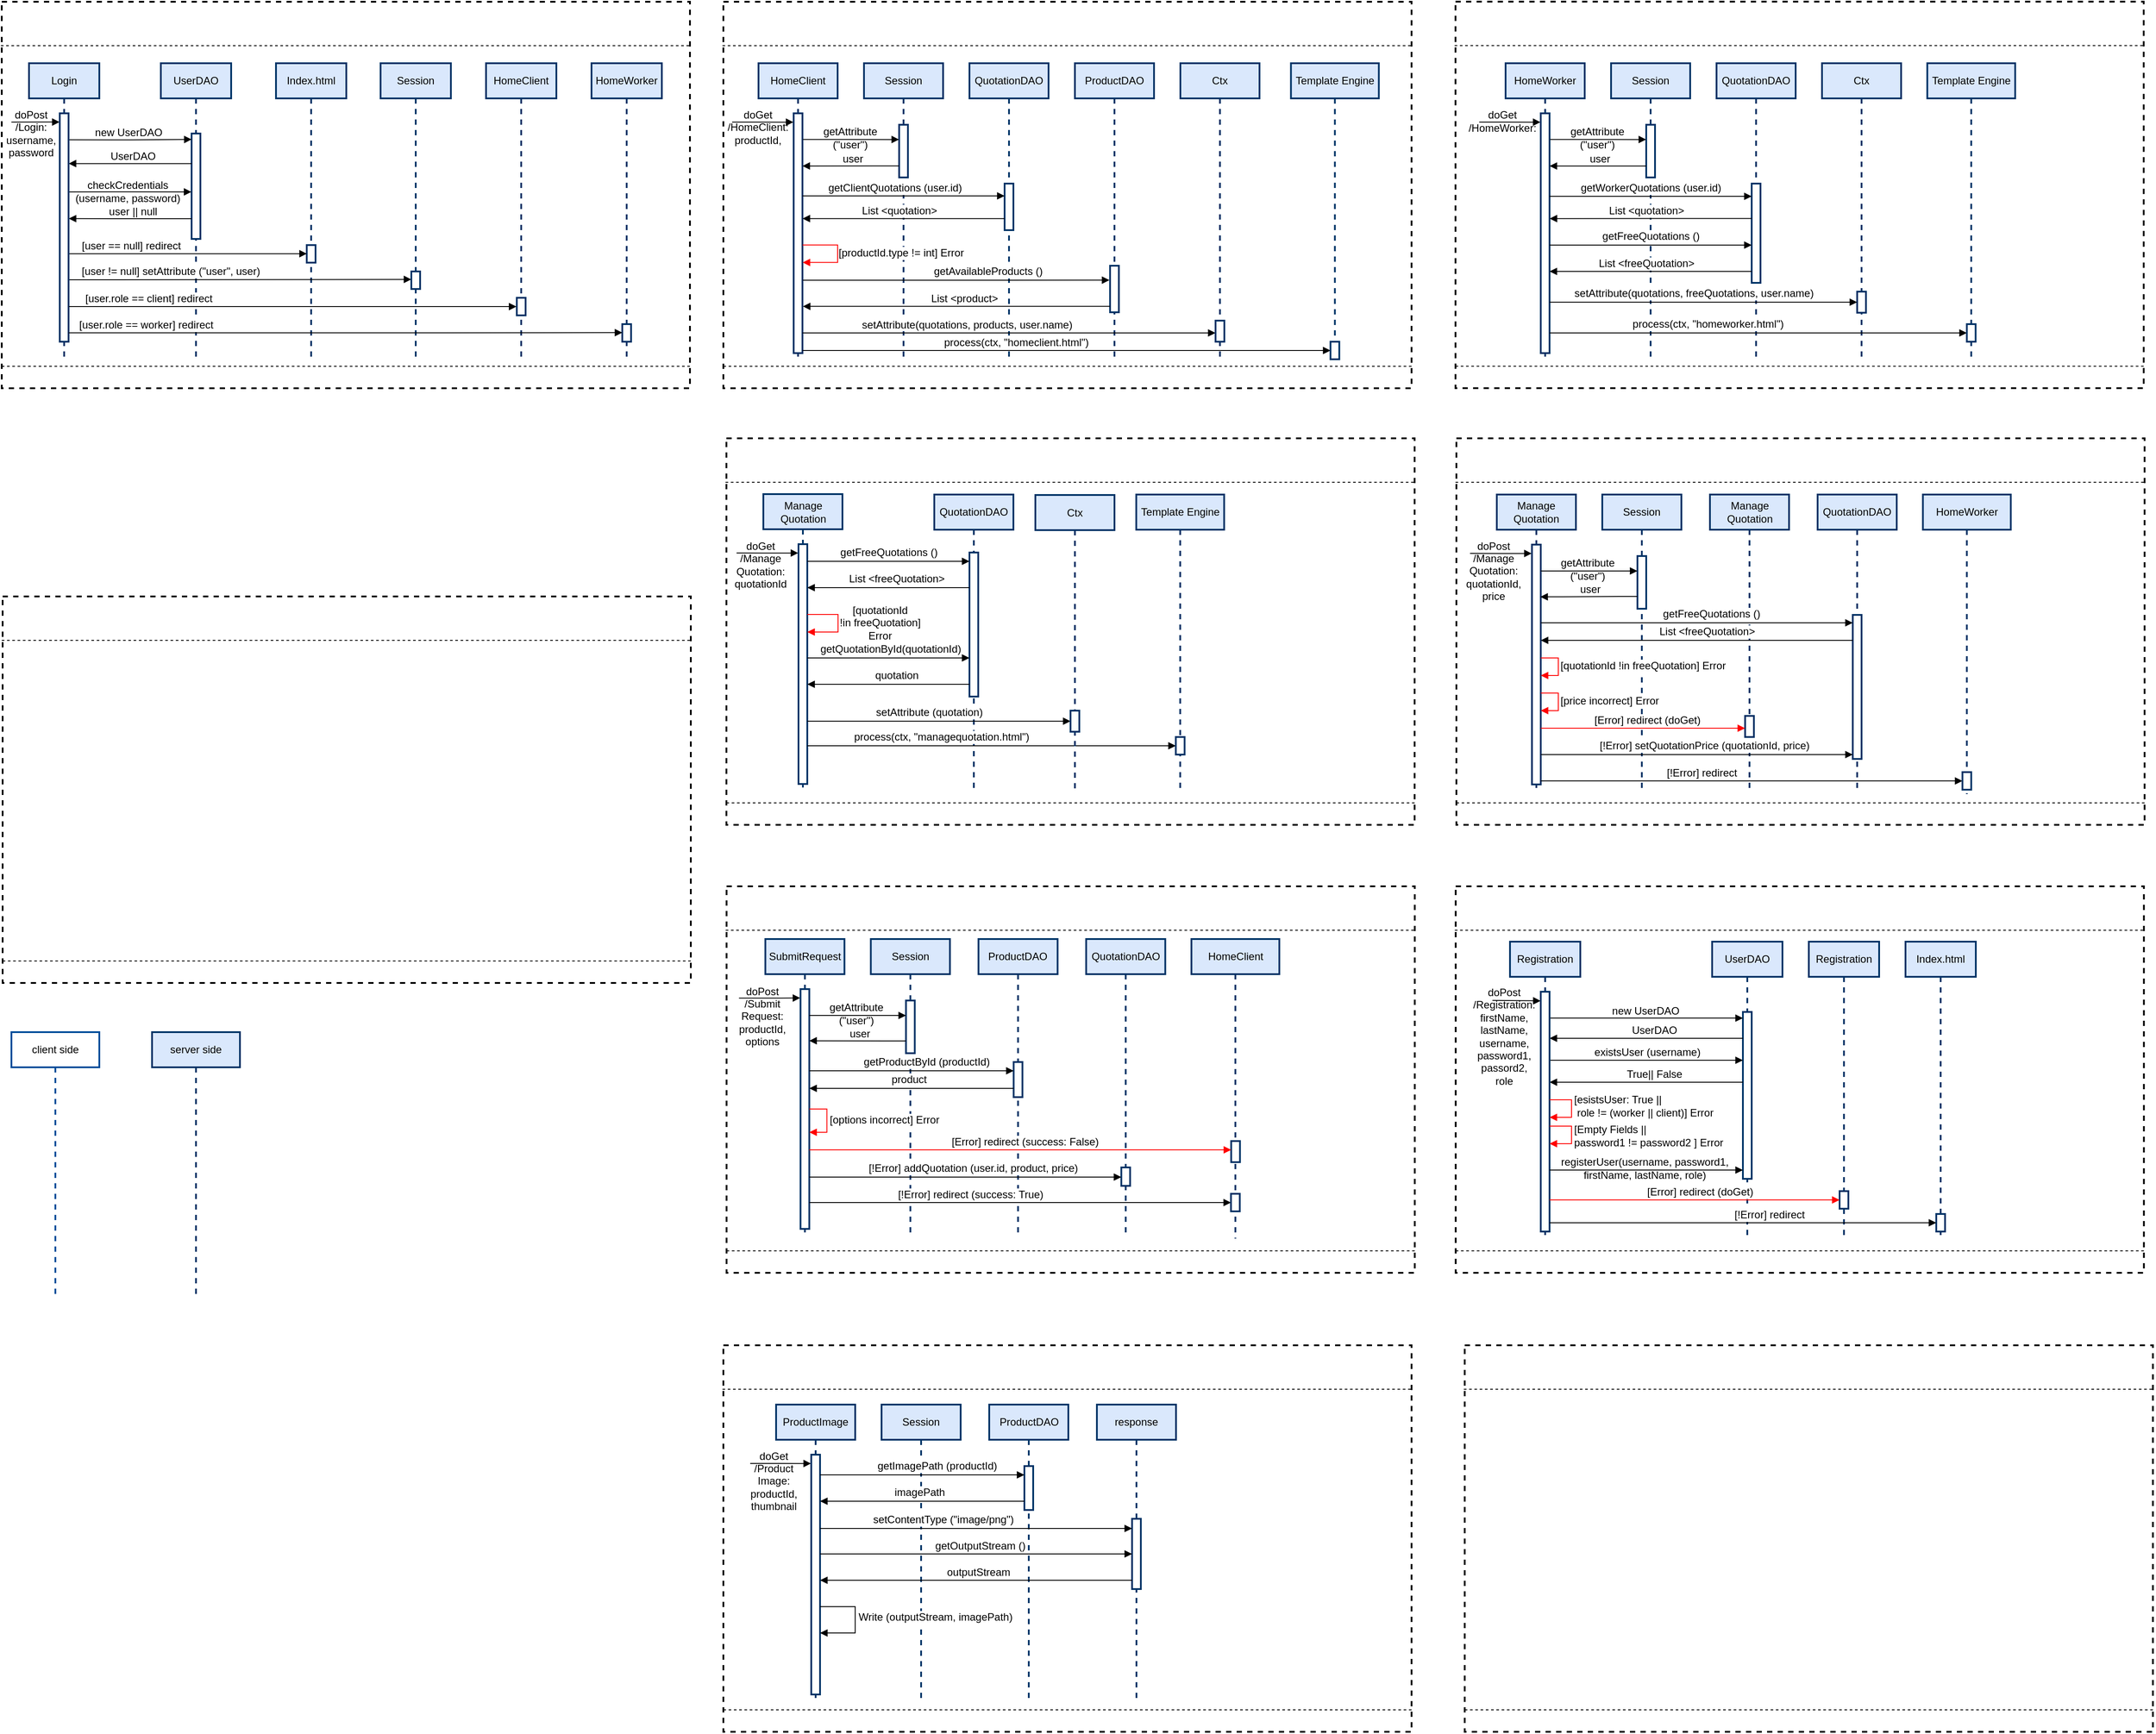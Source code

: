 <mxfile version="12.1.0" type="device" pages="1"><diagram id="R89b0RUzQgM9Dybxh03o" name="Page-1"><mxGraphModel dx="175" dy="628" grid="1" gridSize="10" guides="1" tooltips="1" connect="1" arrows="1" fold="1" page="1" pageScale="1" pageWidth="827" pageHeight="1169" math="0" shadow="0"><root><mxCell id="0"/><mxCell id="1" parent="0"/><mxCell id="Oautxqu5tnIt1btG9NJk-50" value="" style="rounded=0;whiteSpace=wrap;html=1;strokeColor=#000000;strokeWidth=2;fillColor=none;fontSize=14;align=center;aspect=fixed;dashed=1;allowArrows=0;connectable=0;" parent="1" vertex="1"><mxGeometry x="1673.5" y="520" width="783" height="440" as="geometry"/></mxCell><mxCell id="Oautxqu5tnIt1btG9NJk-87" value="" style="group" parent="1" vertex="1" connectable="0"><mxGeometry x="1910" y="584" width="90" height="340" as="geometry"/></mxCell><mxCell id="Oautxqu5tnIt1btG9NJk-63" value="QuotationDAO" style="shape=umlLifeline;perimeter=lifelinePerimeter;whiteSpace=wrap;html=1;container=1;collapsible=0;recursiveResize=0;outlineConnect=0;fillColor=#dae8fc;strokeColor=#003366;strokeWidth=2;" parent="Oautxqu5tnIt1btG9NJk-87" vertex="1"><mxGeometry width="90" height="340" as="geometry"/></mxCell><mxCell id="Oautxqu5tnIt1btG9NJk-64" value="" style="html=1;points=[];perimeter=orthogonalPerimeter;labelBackgroundColor=none;strokeColor=#003366;strokeWidth=2;" parent="Oautxqu5tnIt1btG9NJk-63" vertex="1"><mxGeometry x="40" y="66" width="10" height="164" as="geometry"/></mxCell><mxCell id="qIlYMBhM76hsiKJ_r9Zx-44" value="" style="rounded=0;whiteSpace=wrap;html=1;strokeColor=#000000;strokeWidth=2;fillColor=none;fontSize=14;align=center;aspect=fixed;dashed=1;allowArrows=0;connectable=0;" parent="1" vertex="1"><mxGeometry x="1670" y="23" width="783" height="440" as="geometry"/></mxCell><mxCell id="Oautxqu5tnIt1btG9NJk-36" value="" style="group" parent="1" vertex="1" connectable="0"><mxGeometry x="2502" y="22.833" width="784.783" height="440" as="geometry"/></mxCell><mxCell id="Oautxqu5tnIt1btG9NJk-37" value="" style="group" parent="Oautxqu5tnIt1btG9NJk-36" vertex="1" connectable="0"><mxGeometry width="784.783" height="440" as="geometry"/></mxCell><mxCell id="Oautxqu5tnIt1btG9NJk-2" value="" style="rounded=0;whiteSpace=wrap;html=1;strokeColor=#000000;strokeWidth=2;fillColor=none;fontSize=14;align=center;aspect=fixed;dashed=1;allowArrows=0;connectable=0;" parent="Oautxqu5tnIt1btG9NJk-37" vertex="1"><mxGeometry x="1" width="783" height="440" as="geometry"/></mxCell><mxCell id="Oautxqu5tnIt1btG9NJk-3" value="" style="endArrow=none;dashed=1;html=1;fontSize=14;exitX=0;exitY=0.945;exitDx=0;exitDy=0;exitPerimeter=0;entryX=1.001;entryY=0.948;entryDx=0;entryDy=0;entryPerimeter=0;" parent="Oautxqu5tnIt1btG9NJk-37" edge="1"><mxGeometry width="50" height="50" relative="1" as="geometry"><mxPoint x="1" y="415" as="sourcePoint"/><mxPoint x="784.783" y="415" as="targetPoint"/></mxGeometry></mxCell><mxCell id="Oautxqu5tnIt1btG9NJk-4" value="" style="endArrow=none;dashed=1;html=1;fontSize=14;exitX=0;exitY=0.945;exitDx=0;exitDy=0;exitPerimeter=0;entryX=1.001;entryY=0.948;entryDx=0;entryDy=0;entryPerimeter=0;" parent="Oautxqu5tnIt1btG9NJk-37" edge="1"><mxGeometry width="50" height="50" relative="1" as="geometry"><mxPoint y="50" as="sourcePoint"/><mxPoint x="783.783" y="50" as="targetPoint"/></mxGeometry></mxCell><mxCell id="qIlYMBhM76hsiKJ_r9Zx-57" value="Session" style="shape=umlLifeline;perimeter=lifelinePerimeter;whiteSpace=wrap;html=1;container=1;collapsible=0;recursiveResize=0;outlineConnect=0;fillColor=#dae8fc;strokeColor=#003366;strokeWidth=2;" parent="1" vertex="1"><mxGeometry x="1830" y="93" width="90" height="340" as="geometry"/></mxCell><mxCell id="qIlYMBhM76hsiKJ_r9Zx-58" value="" style="html=1;points=[];perimeter=orthogonalPerimeter;labelBackgroundColor=none;strokeColor=#003366;strokeWidth=2;" parent="qIlYMBhM76hsiKJ_r9Zx-57" vertex="1"><mxGeometry x="40" y="70" width="10" height="60" as="geometry"/></mxCell><mxCell id="qIlYMBhM76hsiKJ_r9Zx-4" value="" style="group;editable=0;allowArrows=0;connectable=0;" parent="1" vertex="1" connectable="0"><mxGeometry x="848" y="23" width="784.783" height="440" as="geometry"/></mxCell><mxCell id="qIlYMBhM76hsiKJ_r9Zx-1" value="" style="rounded=0;whiteSpace=wrap;html=1;strokeColor=#000000;strokeWidth=2;fillColor=none;fontSize=14;align=center;aspect=fixed;dashed=1;allowArrows=0;connectable=0;" parent="qIlYMBhM76hsiKJ_r9Zx-4" vertex="1"><mxGeometry x="1" width="783" height="440" as="geometry"/></mxCell><mxCell id="qIlYMBhM76hsiKJ_r9Zx-2" value="" style="endArrow=none;dashed=1;html=1;fontSize=14;exitX=0;exitY=0.945;exitDx=0;exitDy=0;exitPerimeter=0;entryX=1.001;entryY=0.948;entryDx=0;entryDy=0;entryPerimeter=0;" parent="qIlYMBhM76hsiKJ_r9Zx-4" edge="1"><mxGeometry width="50" height="50" relative="1" as="geometry"><mxPoint x="1" y="415" as="sourcePoint"/><mxPoint x="784.783" y="415" as="targetPoint"/></mxGeometry></mxCell><mxCell id="qIlYMBhM76hsiKJ_r9Zx-3" value="" style="endArrow=none;dashed=1;html=1;fontSize=14;exitX=0;exitY=0.945;exitDx=0;exitDy=0;exitPerimeter=0;entryX=1.001;entryY=0.948;entryDx=0;entryDy=0;entryPerimeter=0;" parent="qIlYMBhM76hsiKJ_r9Zx-4" edge="1"><mxGeometry width="50" height="50" relative="1" as="geometry"><mxPoint y="50" as="sourcePoint"/><mxPoint x="783.783" y="50" as="targetPoint"/></mxGeometry></mxCell><mxCell id="qIlYMBhM76hsiKJ_r9Zx-16" value="" style="html=1;verticalAlign=bottom;endArrow=block;entryX=-0.017;entryY=0.038;entryDx=0;entryDy=0;entryPerimeter=0;labelBackgroundColor=none;rounded=0;edgeStyle=orthogonalEdgeStyle;" parent="qIlYMBhM76hsiKJ_r9Zx-4" target="qIlYMBhM76hsiKJ_r9Zx-17" edge="1"><mxGeometry x="-0.047" y="-10" width="80" relative="1" as="geometry"><mxPoint x="12" y="137" as="sourcePoint"/><mxPoint x="53.39" y="136.87" as="targetPoint"/><Array as="points"><mxPoint x="12" y="137"/><mxPoint x="39" y="137"/></Array><mxPoint as="offset"/></mxGeometry></mxCell><mxCell id="qIlYMBhM76hsiKJ_r9Zx-19" value="doPost&lt;br&gt;/Login:&lt;br&gt;username,&lt;br&gt;password" style="text;html=1;resizable=0;points=[];align=center;verticalAlign=middle;labelBackgroundColor=none;" parent="qIlYMBhM76hsiKJ_r9Zx-16" vertex="1" connectable="0"><mxGeometry x="0.435" y="-1" relative="1" as="geometry"><mxPoint x="-18" y="12" as="offset"/></mxGeometry></mxCell><mxCell id="qIlYMBhM76hsiKJ_r9Zx-5" value="" style="group" parent="1" vertex="1" connectable="0"><mxGeometry x="849" y="700" width="784.783" height="440" as="geometry"/></mxCell><mxCell id="qIlYMBhM76hsiKJ_r9Zx-6" value="" style="rounded=0;whiteSpace=wrap;html=1;strokeColor=#000000;strokeWidth=2;fillColor=none;fontSize=14;align=center;aspect=fixed;dashed=1;allowArrows=0;connectable=0;" parent="qIlYMBhM76hsiKJ_r9Zx-5" vertex="1"><mxGeometry x="1" width="783" height="440" as="geometry"/></mxCell><mxCell id="qIlYMBhM76hsiKJ_r9Zx-7" value="" style="endArrow=none;dashed=1;html=1;fontSize=14;exitX=0;exitY=0.945;exitDx=0;exitDy=0;exitPerimeter=0;entryX=1.001;entryY=0.948;entryDx=0;entryDy=0;entryPerimeter=0;" parent="qIlYMBhM76hsiKJ_r9Zx-5" edge="1"><mxGeometry width="50" height="50" relative="1" as="geometry"><mxPoint x="1" y="415" as="sourcePoint"/><mxPoint x="784.783" y="415" as="targetPoint"/></mxGeometry></mxCell><mxCell id="qIlYMBhM76hsiKJ_r9Zx-8" value="" style="endArrow=none;dashed=1;html=1;fontSize=14;exitX=0;exitY=0.945;exitDx=0;exitDy=0;exitPerimeter=0;entryX=1.001;entryY=0.948;entryDx=0;entryDy=0;entryPerimeter=0;" parent="qIlYMBhM76hsiKJ_r9Zx-5" edge="1"><mxGeometry width="50" height="50" relative="1" as="geometry"><mxPoint y="50" as="sourcePoint"/><mxPoint x="783.783" y="50" as="targetPoint"/></mxGeometry></mxCell><mxCell id="qIlYMBhM76hsiKJ_r9Zx-14" value="client side" style="shape=umlLifeline;perimeter=lifelinePerimeter;whiteSpace=wrap;html=1;container=1;collapsible=0;recursiveResize=0;outlineConnect=0;strokeWidth=2;strokeColor=#004C99;" parent="1" vertex="1"><mxGeometry x="860" y="1196" width="100" height="300" as="geometry"/></mxCell><mxCell id="qIlYMBhM76hsiKJ_r9Zx-15" value="server side" style="shape=umlLifeline;perimeter=lifelinePerimeter;whiteSpace=wrap;html=1;container=1;collapsible=0;recursiveResize=0;outlineConnect=0;fillColor=#dae8fc;strokeColor=#003366;strokeWidth=2;" parent="1" vertex="1"><mxGeometry x="1020" y="1196" width="100" height="300" as="geometry"/></mxCell><mxCell id="qIlYMBhM76hsiKJ_r9Zx-11" value="UserDAO" style="shape=umlLifeline;perimeter=lifelinePerimeter;whiteSpace=wrap;html=1;container=1;collapsible=0;recursiveResize=0;outlineConnect=0;fillColor=#dae8fc;strokeColor=#003366;strokeWidth=2;" parent="1" vertex="1"><mxGeometry x="1030" y="93" width="80" height="337" as="geometry"/></mxCell><mxCell id="qIlYMBhM76hsiKJ_r9Zx-20" value="" style="html=1;points=[];perimeter=orthogonalPerimeter;labelBackgroundColor=none;strokeColor=#003366;strokeWidth=2;" parent="qIlYMBhM76hsiKJ_r9Zx-11" vertex="1"><mxGeometry x="35" y="80" width="10" height="120" as="geometry"/></mxCell><mxCell id="qIlYMBhM76hsiKJ_r9Zx-21" value="" style="html=1;verticalAlign=bottom;endArrow=block;labelBackgroundColor=none;exitX=0.98;exitY=0.116;exitDx=0;exitDy=0;exitPerimeter=0;edgeStyle=orthogonalEdgeStyle;rounded=0;entryX=0.003;entryY=0.056;entryDx=0;entryDy=0;entryPerimeter=0;" parent="1" source="qIlYMBhM76hsiKJ_r9Zx-17" target="qIlYMBhM76hsiKJ_r9Zx-20" edge="1"><mxGeometry x="-0.047" y="-10" width="80" relative="1" as="geometry"><mxPoint x="984.96" y="179.88" as="sourcePoint"/><mxPoint x="1130" y="184" as="targetPoint"/><mxPoint as="offset"/><Array as="points"><mxPoint x="995" y="180"/></Array></mxGeometry></mxCell><mxCell id="qIlYMBhM76hsiKJ_r9Zx-22" value="new UserDAO" style="text;html=1;resizable=0;points=[];align=center;verticalAlign=middle;labelBackgroundColor=none;" parent="qIlYMBhM76hsiKJ_r9Zx-21" vertex="1" connectable="0"><mxGeometry x="0.435" y="-1" relative="1" as="geometry"><mxPoint x="-33" y="-9" as="offset"/></mxGeometry></mxCell><mxCell id="qIlYMBhM76hsiKJ_r9Zx-23" value="" style="html=1;verticalAlign=bottom;endArrow=block;labelBackgroundColor=none;rounded=0;exitX=0;exitY=0.285;exitDx=0;exitDy=0;exitPerimeter=0;entryX=1.017;entryY=0.22;entryDx=0;entryDy=0;entryPerimeter=0;edgeStyle=orthogonalEdgeStyle;" parent="1" source="qIlYMBhM76hsiKJ_r9Zx-20" target="qIlYMBhM76hsiKJ_r9Zx-17" edge="1"><mxGeometry x="-0.047" y="-10" width="80" relative="1" as="geometry"><mxPoint x="1100" y="200" as="sourcePoint"/><mxPoint x="995" y="210" as="targetPoint"/><mxPoint as="offset"/><Array as="points"/></mxGeometry></mxCell><mxCell id="qIlYMBhM76hsiKJ_r9Zx-24" value="UserDAO" style="text;html=1;resizable=0;points=[];align=center;verticalAlign=middle;labelBackgroundColor=none;" parent="qIlYMBhM76hsiKJ_r9Zx-23" vertex="1" connectable="0"><mxGeometry x="0.435" y="-1" relative="1" as="geometry"><mxPoint x="33" y="-7" as="offset"/></mxGeometry></mxCell><mxCell id="qIlYMBhM76hsiKJ_r9Zx-25" value="" style="html=1;verticalAlign=bottom;endArrow=block;labelBackgroundColor=none;rounded=0;edgeStyle=orthogonalEdgeStyle;exitX=1.047;exitY=0.344;exitDx=0;exitDy=0;exitPerimeter=0;entryX=-0.023;entryY=0.554;entryDx=0;entryDy=0;entryPerimeter=0;" parent="1" source="qIlYMBhM76hsiKJ_r9Zx-17" target="qIlYMBhM76hsiKJ_r9Zx-20" edge="1"><mxGeometry x="-0.047" y="-10" width="80" relative="1" as="geometry"><mxPoint x="930" y="240" as="sourcePoint"/><mxPoint x="1136" y="240" as="targetPoint"/><mxPoint as="offset"/><Array as="points"/></mxGeometry></mxCell><mxCell id="qIlYMBhM76hsiKJ_r9Zx-26" value="checkCredentials&lt;br&gt;(username, password)" style="text;html=1;resizable=0;points=[];align=center;verticalAlign=middle;labelBackgroundColor=none;" parent="qIlYMBhM76hsiKJ_r9Zx-25" vertex="1" connectable="0"><mxGeometry x="0.435" y="-1" relative="1" as="geometry"><mxPoint x="-34" y="-2" as="offset"/></mxGeometry></mxCell><mxCell id="qIlYMBhM76hsiKJ_r9Zx-27" value="" style="html=1;verticalAlign=bottom;endArrow=block;labelBackgroundColor=none;rounded=0;edgeStyle=orthogonalEdgeStyle;entryX=1.02;entryY=0.461;entryDx=0;entryDy=0;entryPerimeter=0;" parent="1" target="qIlYMBhM76hsiKJ_r9Zx-17" edge="1"><mxGeometry x="-0.047" y="-10" width="80" relative="1" as="geometry"><mxPoint x="1065" y="270" as="sourcePoint"/><mxPoint x="950" y="270" as="targetPoint"/><mxPoint as="offset"/><Array as="points"><mxPoint x="995" y="270"/></Array></mxGeometry></mxCell><mxCell id="qIlYMBhM76hsiKJ_r9Zx-28" value="user || null" style="text;html=1;resizable=0;points=[];align=center;verticalAlign=middle;labelBackgroundColor=none;" parent="qIlYMBhM76hsiKJ_r9Zx-27" vertex="1" connectable="0"><mxGeometry x="0.435" y="-1" relative="1" as="geometry"><mxPoint x="33" y="-7" as="offset"/></mxGeometry></mxCell><mxCell id="qIlYMBhM76hsiKJ_r9Zx-29" value="Index.html" style="shape=umlLifeline;perimeter=lifelinePerimeter;whiteSpace=wrap;html=1;container=1;collapsible=0;recursiveResize=0;outlineConnect=0;strokeColor=#003366;strokeWidth=2;fillColor=#dae8fc;" parent="1" vertex="1"><mxGeometry x="1161" y="93" width="80" height="337" as="geometry"/></mxCell><mxCell id="qIlYMBhM76hsiKJ_r9Zx-32" value="" style="html=1;points=[];perimeter=orthogonalPerimeter;labelBackgroundColor=none;strokeColor=#003366;strokeWidth=2;" parent="qIlYMBhM76hsiKJ_r9Zx-29" vertex="1"><mxGeometry x="35" y="207" width="10" height="20" as="geometry"/></mxCell><mxCell id="qIlYMBhM76hsiKJ_r9Zx-30" value="" style="html=1;verticalAlign=bottom;endArrow=block;labelBackgroundColor=none;edgeStyle=orthogonalEdgeStyle;rounded=0;exitX=1.003;exitY=0.615;exitDx=0;exitDy=0;exitPerimeter=0;entryX=0.015;entryY=0.492;entryDx=0;entryDy=0;entryPerimeter=0;" parent="1" source="qIlYMBhM76hsiKJ_r9Zx-17" target="qIlYMBhM76hsiKJ_r9Zx-32" edge="1"><mxGeometry x="-0.047" y="-10" width="80" relative="1" as="geometry"><mxPoint x="925" y="310" as="sourcePoint"/><mxPoint x="1190" y="310" as="targetPoint"/><mxPoint as="offset"/><Array as="points"><mxPoint x="1064" y="310"/></Array></mxGeometry></mxCell><mxCell id="qIlYMBhM76hsiKJ_r9Zx-31" value="[user == null] redirect" style="text;html=1;resizable=0;points=[];align=center;verticalAlign=middle;labelBackgroundColor=none;" parent="qIlYMBhM76hsiKJ_r9Zx-30" vertex="1" connectable="0"><mxGeometry x="0.435" y="-1" relative="1" as="geometry"><mxPoint x="-124" y="-10" as="offset"/></mxGeometry></mxCell><mxCell id="qIlYMBhM76hsiKJ_r9Zx-33" value="" style="html=1;verticalAlign=bottom;endArrow=block;labelBackgroundColor=none;edgeStyle=orthogonalEdgeStyle;rounded=0;exitX=1;exitY=0.729;exitDx=0;exitDy=0;exitPerimeter=0;entryX=-0.004;entryY=0.455;entryDx=0;entryDy=0;entryPerimeter=0;" parent="1" source="qIlYMBhM76hsiKJ_r9Zx-17" target="qIlYMBhM76hsiKJ_r9Zx-36" edge="1"><mxGeometry x="-0.047" y="-10" width="80" relative="1" as="geometry"><mxPoint x="985.931" y="339.345" as="sourcePoint"/><mxPoint x="1290" y="339" as="targetPoint"/><mxPoint as="offset"/><Array as="points"><mxPoint x="925" y="339"/></Array></mxGeometry></mxCell><mxCell id="qIlYMBhM76hsiKJ_r9Zx-34" value="[user != null] setAttribute (&quot;user&quot;, user)" style="text;html=1;resizable=0;points=[];align=center;verticalAlign=middle;labelBackgroundColor=#FFFFFF;" parent="qIlYMBhM76hsiKJ_r9Zx-33" vertex="1" connectable="0"><mxGeometry x="0.435" y="-1" relative="1" as="geometry"><mxPoint x="-164" y="-10" as="offset"/></mxGeometry></mxCell><mxCell id="qIlYMBhM76hsiKJ_r9Zx-10" value="Login" style="shape=umlLifeline;perimeter=lifelinePerimeter;whiteSpace=wrap;html=1;container=1;collapsible=0;recursiveResize=0;outlineConnect=0;strokeColor=#003366;strokeWidth=2;fillColor=#dae8fc;" parent="1" vertex="1"><mxGeometry x="880" y="93" width="80" height="337" as="geometry"/></mxCell><mxCell id="qIlYMBhM76hsiKJ_r9Zx-17" value="" style="html=1;points=[];perimeter=orthogonalPerimeter;strokeColor=#003366;strokeWidth=2;" parent="qIlYMBhM76hsiKJ_r9Zx-10" vertex="1"><mxGeometry x="35" y="57" width="10" height="260" as="geometry"/></mxCell><mxCell id="qIlYMBhM76hsiKJ_r9Zx-35" value="Session" style="shape=umlLifeline;perimeter=lifelinePerimeter;whiteSpace=wrap;html=1;container=1;collapsible=0;recursiveResize=0;outlineConnect=0;strokeColor=#003366;strokeWidth=2;fillColor=#dae8fc;" parent="1" vertex="1"><mxGeometry x="1280" y="93" width="80" height="337" as="geometry"/></mxCell><mxCell id="qIlYMBhM76hsiKJ_r9Zx-36" value="" style="html=1;points=[];perimeter=orthogonalPerimeter;labelBackgroundColor=none;strokeColor=#003366;strokeWidth=2;" parent="qIlYMBhM76hsiKJ_r9Zx-35" vertex="1"><mxGeometry x="35" y="237" width="10" height="20" as="geometry"/></mxCell><mxCell id="qIlYMBhM76hsiKJ_r9Zx-12" value="HomeClient" style="shape=umlLifeline;perimeter=lifelinePerimeter;whiteSpace=wrap;html=1;container=1;collapsible=0;recursiveResize=0;outlineConnect=0;strokeColor=#003366;strokeWidth=2;fillColor=#dae8fc;" parent="1" vertex="1"><mxGeometry x="1400" y="93" width="80" height="337" as="geometry"/></mxCell><mxCell id="qIlYMBhM76hsiKJ_r9Zx-37" value="" style="html=1;points=[];perimeter=orthogonalPerimeter;labelBackgroundColor=none;strokeColor=#003366;strokeWidth=2;" parent="qIlYMBhM76hsiKJ_r9Zx-12" vertex="1"><mxGeometry x="35" y="267" width="10" height="20" as="geometry"/></mxCell><mxCell id="qIlYMBhM76hsiKJ_r9Zx-13" value="HomeWorker" style="shape=umlLifeline;perimeter=lifelinePerimeter;whiteSpace=wrap;html=1;container=1;collapsible=0;recursiveResize=0;outlineConnect=0;strokeColor=#003366;strokeWidth=2;fillColor=#dae8fc;" parent="1" vertex="1"><mxGeometry x="1520" y="93" width="80" height="337" as="geometry"/></mxCell><mxCell id="qIlYMBhM76hsiKJ_r9Zx-38" value="" style="html=1;points=[];perimeter=orthogonalPerimeter;labelBackgroundColor=none;strokeColor=#003366;strokeWidth=2;" parent="qIlYMBhM76hsiKJ_r9Zx-13" vertex="1"><mxGeometry x="35" y="297" width="10" height="20" as="geometry"/></mxCell><mxCell id="qIlYMBhM76hsiKJ_r9Zx-39" value="" style="html=1;verticalAlign=bottom;endArrow=block;labelBackgroundColor=none;edgeStyle=orthogonalEdgeStyle;rounded=0;exitX=1.039;exitY=0.846;exitDx=0;exitDy=0;exitPerimeter=0;entryX=-0.044;entryY=0.501;entryDx=0;entryDy=0;entryPerimeter=0;" parent="1" source="qIlYMBhM76hsiKJ_r9Zx-17" target="qIlYMBhM76hsiKJ_r9Zx-37" edge="1"><mxGeometry x="-0.047" y="-10" width="80" relative="1" as="geometry"><mxPoint x="930" y="370" as="sourcePoint"/><mxPoint x="1430" y="370" as="targetPoint"/><mxPoint as="offset"/><Array as="points"/></mxGeometry></mxCell><mxCell id="qIlYMBhM76hsiKJ_r9Zx-40" value="[user.role == client] redirect" style="text;html=1;resizable=0;points=[];align=center;verticalAlign=middle;labelBackgroundColor=#FFFFFF;" parent="qIlYMBhM76hsiKJ_r9Zx-39" vertex="1" connectable="0"><mxGeometry x="0.435" y="-1" relative="1" as="geometry"><mxPoint x="-275" y="-10" as="offset"/></mxGeometry></mxCell><mxCell id="qIlYMBhM76hsiKJ_r9Zx-41" value="" style="html=1;verticalAlign=bottom;endArrow=block;labelBackgroundColor=none;edgeStyle=orthogonalEdgeStyle;rounded=0;entryX=0;entryY=0.484;entryDx=0;entryDy=0;entryPerimeter=0;exitX=1.017;exitY=0.961;exitDx=0;exitDy=0;exitPerimeter=0;" parent="1" source="qIlYMBhM76hsiKJ_r9Zx-17" target="qIlYMBhM76hsiKJ_r9Zx-38" edge="1"><mxGeometry x="-0.047" y="-10" width="80" relative="1" as="geometry"><mxPoint x="930" y="400" as="sourcePoint"/><mxPoint x="1540" y="400" as="targetPoint"/><mxPoint as="offset"/><Array as="points"/></mxGeometry></mxCell><mxCell id="qIlYMBhM76hsiKJ_r9Zx-42" value="[user.role == worker] redirect" style="text;html=1;resizable=0;points=[];align=center;verticalAlign=middle;labelBackgroundColor=#FFFFFF;" parent="qIlYMBhM76hsiKJ_r9Zx-41" vertex="1" connectable="0"><mxGeometry x="0.435" y="-1" relative="1" as="geometry"><mxPoint x="-364" y="-10" as="offset"/></mxGeometry></mxCell><mxCell id="qIlYMBhM76hsiKJ_r9Zx-47" value="HomeClient" style="shape=umlLifeline;perimeter=lifelinePerimeter;whiteSpace=wrap;html=1;container=1;collapsible=0;recursiveResize=0;outlineConnect=0;fillColor=#dae8fc;strokeColor=#003366;strokeWidth=2;" parent="1" vertex="1"><mxGeometry x="1710" y="93" width="90" height="340" as="geometry"/></mxCell><mxCell id="qIlYMBhM76hsiKJ_r9Zx-52" value="" style="html=1;points=[];perimeter=orthogonalPerimeter;labelBackgroundColor=none;strokeColor=#003366;strokeWidth=2;" parent="qIlYMBhM76hsiKJ_r9Zx-47" vertex="1"><mxGeometry x="40" y="57" width="10" height="273" as="geometry"/></mxCell><mxCell id="qIlYMBhM76hsiKJ_r9Zx-67" value="" style="html=1;verticalAlign=bottom;endArrow=block;labelBackgroundColor=none;rounded=0;edgeStyle=orthogonalEdgeStyle;exitX=1.007;exitY=0.549;exitDx=0;exitDy=0;exitPerimeter=0;entryX=1.02;entryY=0.622;entryDx=0;entryDy=0;entryPerimeter=0;strokeColor=#FF0000;" parent="qIlYMBhM76hsiKJ_r9Zx-47" source="qIlYMBhM76hsiKJ_r9Zx-52" target="qIlYMBhM76hsiKJ_r9Zx-52" edge="1"><mxGeometry x="-0.047" y="-10" width="80" relative="1" as="geometry"><mxPoint x="50" y="207" as="sourcePoint"/><mxPoint x="60" y="227" as="targetPoint"/><Array as="points"><mxPoint x="90" y="207"/><mxPoint x="90" y="227"/></Array><mxPoint as="offset"/></mxGeometry></mxCell><mxCell id="qIlYMBhM76hsiKJ_r9Zx-68" value="[productId.type != int] Error" style="text;html=1;resizable=0;points=[];align=center;verticalAlign=middle;labelBackgroundColor=#ffffff;" parent="qIlYMBhM76hsiKJ_r9Zx-67" vertex="1" connectable="0"><mxGeometry x="0.039" y="-13" relative="1" as="geometry"><mxPoint x="85" y="-3" as="offset"/></mxGeometry></mxCell><mxCell id="qIlYMBhM76hsiKJ_r9Zx-48" value="QuotationDAO" style="shape=umlLifeline;perimeter=lifelinePerimeter;whiteSpace=wrap;html=1;container=1;collapsible=0;recursiveResize=0;outlineConnect=0;fillColor=#dae8fc;strokeColor=#003366;strokeWidth=2;" parent="1" vertex="1"><mxGeometry x="1950" y="93" width="90" height="340" as="geometry"/></mxCell><mxCell id="qIlYMBhM76hsiKJ_r9Zx-54" value="" style="html=1;points=[];perimeter=orthogonalPerimeter;labelBackgroundColor=none;strokeColor=#003366;strokeWidth=2;" parent="qIlYMBhM76hsiKJ_r9Zx-48" vertex="1"><mxGeometry x="40" y="137" width="10" height="53" as="geometry"/></mxCell><mxCell id="qIlYMBhM76hsiKJ_r9Zx-49" value="ProductDAO" style="shape=umlLifeline;perimeter=lifelinePerimeter;whiteSpace=wrap;html=1;container=1;collapsible=0;recursiveResize=0;outlineConnect=0;fillColor=#dae8fc;strokeColor=#003366;strokeWidth=2;" parent="1" vertex="1"><mxGeometry x="2070" y="93" width="90" height="340" as="geometry"/></mxCell><mxCell id="qIlYMBhM76hsiKJ_r9Zx-70" value="" style="html=1;points=[];perimeter=orthogonalPerimeter;labelBackgroundColor=none;strokeColor=#003366;strokeWidth=2;" parent="qIlYMBhM76hsiKJ_r9Zx-49" vertex="1"><mxGeometry x="40" y="230.5" width="10" height="53" as="geometry"/></mxCell><mxCell id="qIlYMBhM76hsiKJ_r9Zx-55" value="" style="html=1;verticalAlign=bottom;endArrow=block;labelBackgroundColor=none;rounded=0;edgeStyle=orthogonalEdgeStyle;" parent="1" source="qIlYMBhM76hsiKJ_r9Zx-52" target="qIlYMBhM76hsiKJ_r9Zx-54" edge="1"><mxGeometry x="-0.047" y="-10" width="80" relative="1" as="geometry"><mxPoint x="1770" y="244" as="sourcePoint"/><mxPoint x="1980" y="239" as="targetPoint"/><Array as="points"><mxPoint x="1940" y="244"/><mxPoint x="1940" y="244"/></Array><mxPoint as="offset"/></mxGeometry></mxCell><mxCell id="qIlYMBhM76hsiKJ_r9Zx-59" value="" style="html=1;verticalAlign=bottom;endArrow=block;labelBackgroundColor=none;rounded=0;entryX=-0.01;entryY=0.281;entryDx=0;entryDy=0;entryPerimeter=0;edgeStyle=orthogonalEdgeStyle;exitX=1.058;exitY=0.109;exitDx=0;exitDy=0;exitPerimeter=0;" parent="1" source="qIlYMBhM76hsiKJ_r9Zx-52" target="qIlYMBhM76hsiKJ_r9Zx-58" edge="1"><mxGeometry x="-0.047" y="-10" width="80" relative="1" as="geometry"><mxPoint x="1770" y="180" as="sourcePoint"/><mxPoint x="1860" y="180" as="targetPoint"/><Array as="points"><mxPoint x="1810" y="180"/></Array><mxPoint as="offset"/></mxGeometry></mxCell><mxCell id="qIlYMBhM76hsiKJ_r9Zx-60" value="getAttribute&lt;br&gt;(&quot;user&quot;)" style="text;html=1;resizable=0;points=[];align=center;verticalAlign=middle;labelBackgroundColor=none;" parent="qIlYMBhM76hsiKJ_r9Zx-59" vertex="1" connectable="0"><mxGeometry x="0.039" y="-13" relative="1" as="geometry"><mxPoint x="-4" y="-15" as="offset"/></mxGeometry></mxCell><mxCell id="qIlYMBhM76hsiKJ_r9Zx-61" value="" style="html=1;verticalAlign=bottom;endArrow=block;labelBackgroundColor=none;rounded=0;edgeStyle=orthogonalEdgeStyle;exitX=-0.02;exitY=0.782;exitDx=0;exitDy=0;exitPerimeter=0;" parent="1" source="qIlYMBhM76hsiKJ_r9Zx-58" edge="1"><mxGeometry x="-0.047" y="-10" width="80" relative="1" as="geometry"><mxPoint x="1850" y="210" as="sourcePoint"/><mxPoint x="1760" y="210" as="targetPoint"/><Array as="points"><mxPoint x="1840" y="210"/></Array><mxPoint as="offset"/></mxGeometry></mxCell><mxCell id="qIlYMBhM76hsiKJ_r9Zx-63" value="user" style="text;html=1;resizable=0;points=[];align=center;verticalAlign=middle;labelBackgroundColor=none;" parent="qIlYMBhM76hsiKJ_r9Zx-61" vertex="1" connectable="0"><mxGeometry x="-0.28" y="1" relative="1" as="geometry"><mxPoint x="-14" y="-9" as="offset"/></mxGeometry></mxCell><mxCell id="qIlYMBhM76hsiKJ_r9Zx-64" value="" style="html=1;verticalAlign=bottom;endArrow=block;labelBackgroundColor=none;rounded=0;edgeStyle=orthogonalEdgeStyle;exitX=-0.012;exitY=0.753;exitDx=0;exitDy=0;exitPerimeter=0;entryX=1.012;entryY=0.439;entryDx=0;entryDy=0;entryPerimeter=0;" parent="1" source="qIlYMBhM76hsiKJ_r9Zx-54" target="qIlYMBhM76hsiKJ_r9Zx-52" edge="1"><mxGeometry x="-0.047" y="-10" width="80" relative="1" as="geometry"><mxPoint x="1970" y="270" as="sourcePoint"/><mxPoint x="1770" y="270" as="targetPoint"/><Array as="points"/><mxPoint as="offset"/></mxGeometry></mxCell><mxCell id="qIlYMBhM76hsiKJ_r9Zx-65" value="getClientQuotations (user.id)" style="text;html=1;resizable=0;points=[];align=center;verticalAlign=middle;labelBackgroundColor=#ffffff;" parent="qIlYMBhM76hsiKJ_r9Zx-64" vertex="1" connectable="0"><mxGeometry x="0.039" y="-13" relative="1" as="geometry"><mxPoint x="-6" y="-22" as="offset"/></mxGeometry></mxCell><mxCell id="qIlYMBhM76hsiKJ_r9Zx-66" value="List &amp;lt;quotation&amp;gt;" style="text;html=1;resizable=0;points=[];align=center;verticalAlign=middle;labelBackgroundColor=#ffffff;" parent="qIlYMBhM76hsiKJ_r9Zx-64" vertex="1" connectable="0"><mxGeometry x="-0.231" relative="1" as="geometry"><mxPoint x="-32" y="-9" as="offset"/></mxGeometry></mxCell><mxCell id="qIlYMBhM76hsiKJ_r9Zx-69" value="" style="html=1;verticalAlign=bottom;endArrow=block;labelBackgroundColor=none;rounded=0;edgeStyle=orthogonalEdgeStyle;entryX=-0.076;entryY=0.31;entryDx=0;entryDy=0;entryPerimeter=0;exitX=1.035;exitY=0.696;exitDx=0;exitDy=0;exitPerimeter=0;" parent="1" source="qIlYMBhM76hsiKJ_r9Zx-52" target="qIlYMBhM76hsiKJ_r9Zx-70" edge="1"><mxGeometry x="-0.047" y="-10" width="80" relative="1" as="geometry"><mxPoint x="1770" y="340" as="sourcePoint"/><mxPoint x="2050" y="340" as="targetPoint"/><Array as="points"><mxPoint x="1935" y="340"/></Array><mxPoint as="offset"/></mxGeometry></mxCell><mxCell id="qIlYMBhM76hsiKJ_r9Zx-72" value="getAvailableProducts ()" style="text;html=1;resizable=0;points=[];align=center;verticalAlign=middle;labelBackgroundColor=#ffffff;" parent="qIlYMBhM76hsiKJ_r9Zx-69" vertex="1" connectable="0"><mxGeometry y="-19" relative="1" as="geometry"><mxPoint x="36" y="-29" as="offset"/></mxGeometry></mxCell><mxCell id="qIlYMBhM76hsiKJ_r9Zx-73" value="" style="html=1;verticalAlign=bottom;endArrow=block;labelBackgroundColor=none;rounded=0;edgeStyle=orthogonalEdgeStyle;entryX=1.044;entryY=0.805;entryDx=0;entryDy=0;entryPerimeter=0;exitX=0;exitY=0.873;exitDx=0;exitDy=0;exitPerimeter=0;" parent="1" source="qIlYMBhM76hsiKJ_r9Zx-70" target="qIlYMBhM76hsiKJ_r9Zx-52" edge="1"><mxGeometry x="-0.047" y="-10" width="80" relative="1" as="geometry"><mxPoint x="2100" y="370" as="sourcePoint"/><mxPoint x="1770" y="370" as="targetPoint"/><Array as="points"/><mxPoint as="offset"/></mxGeometry></mxCell><mxCell id="qIlYMBhM76hsiKJ_r9Zx-75" value="List &amp;lt;product&amp;gt;" style="text;html=1;resizable=0;points=[];align=center;verticalAlign=middle;labelBackgroundColor=none;" parent="qIlYMBhM76hsiKJ_r9Zx-73" vertex="1" connectable="0"><mxGeometry x="-0.231" relative="1" as="geometry"><mxPoint x="-32" y="-9" as="offset"/></mxGeometry></mxCell><mxCell id="qIlYMBhM76hsiKJ_r9Zx-79" value="" style="html=1;verticalAlign=bottom;endArrow=block;labelBackgroundColor=none;rounded=0;edgeStyle=orthogonalEdgeStyle;" parent="1" source="qIlYMBhM76hsiKJ_r9Zx-52" target="qIlYMBhM76hsiKJ_r9Zx-78" edge="1"><mxGeometry x="-0.047" y="-10" width="80" relative="1" as="geometry"><mxPoint x="1760" y="400" as="sourcePoint"/><mxPoint x="2220" y="400" as="targetPoint"/><Array as="points"><mxPoint x="1930" y="420"/><mxPoint x="1930" y="420"/></Array><mxPoint as="offset"/></mxGeometry></mxCell><mxCell id="qIlYMBhM76hsiKJ_r9Zx-80" value="&lt;span style=&quot;background-color: rgb(255 , 255 , 255)&quot;&gt;process(ctx, &quot;homeclient.html&quot;)&lt;/span&gt;" style="text;html=1;resizable=0;points=[];align=center;verticalAlign=middle;labelBackgroundColor=none;" parent="qIlYMBhM76hsiKJ_r9Zx-79" vertex="1" connectable="0"><mxGeometry y="-19" relative="1" as="geometry"><mxPoint x="-57.5" y="-28.5" as="offset"/></mxGeometry></mxCell><mxCell id="Oautxqu5tnIt1btG9NJk-5" value="" style="group" parent="1" vertex="1" connectable="0"><mxGeometry x="2315.786" y="93" width="100" height="337" as="geometry"/></mxCell><mxCell id="qIlYMBhM76hsiKJ_r9Zx-77" value="Template Engine" style="shape=umlLifeline;perimeter=lifelinePerimeter;whiteSpace=wrap;html=1;container=1;collapsible=0;recursiveResize=0;outlineConnect=0;strokeColor=#003366;strokeWidth=2;fillColor=#dae8fc;" parent="Oautxqu5tnIt1btG9NJk-5" vertex="1"><mxGeometry width="100" height="337" as="geometry"/></mxCell><mxCell id="qIlYMBhM76hsiKJ_r9Zx-78" value="" style="html=1;points=[];perimeter=orthogonalPerimeter;labelBackgroundColor=none;strokeColor=#003366;strokeWidth=2;" parent="qIlYMBhM76hsiKJ_r9Zx-77" vertex="1"><mxGeometry x="45" y="317" width="10" height="20" as="geometry"/></mxCell><mxCell id="Oautxqu5tnIt1btG9NJk-6" value="" style="html=1;verticalAlign=bottom;endArrow=block;labelBackgroundColor=none;rounded=0;edgeStyle=orthogonalEdgeStyle;entryX=-0.028;entryY=0.037;entryDx=0;entryDy=0;entryPerimeter=0;" parent="1" target="Oautxqu5tnIt1btG9NJk-11" edge="1"><mxGeometry x="-0.047" y="-10" width="80" relative="1" as="geometry"><mxPoint x="2530" y="160" as="sourcePoint"/><mxPoint x="911" y="137" as="targetPoint"/><Array as="points"><mxPoint x="2561" y="160"/></Array><mxPoint as="offset"/></mxGeometry></mxCell><mxCell id="Oautxqu5tnIt1btG9NJk-7" value="doGet&lt;br&gt;/HomeWorker:" style="text;html=1;resizable=0;points=[];align=center;verticalAlign=middle;labelBackgroundColor=none;" parent="Oautxqu5tnIt1btG9NJk-6" vertex="1" connectable="0"><mxGeometry x="0.039" y="-13" relative="1" as="geometry"><mxPoint x="-10" y="-14" as="offset"/></mxGeometry></mxCell><mxCell id="Oautxqu5tnIt1btG9NJk-8" value="Session" style="shape=umlLifeline;perimeter=lifelinePerimeter;whiteSpace=wrap;html=1;container=1;collapsible=0;recursiveResize=0;outlineConnect=0;fillColor=#dae8fc;strokeColor=#003366;strokeWidth=2;" parent="1" vertex="1"><mxGeometry x="2680" y="93" width="90" height="340" as="geometry"/></mxCell><mxCell id="Oautxqu5tnIt1btG9NJk-9" value="" style="html=1;points=[];perimeter=orthogonalPerimeter;labelBackgroundColor=none;strokeColor=#003366;strokeWidth=2;" parent="Oautxqu5tnIt1btG9NJk-8" vertex="1"><mxGeometry x="40" y="70" width="10" height="60" as="geometry"/></mxCell><mxCell id="Oautxqu5tnIt1btG9NJk-10" value="HomeWorker" style="shape=umlLifeline;perimeter=lifelinePerimeter;whiteSpace=wrap;html=1;container=1;collapsible=0;recursiveResize=0;outlineConnect=0;fillColor=#dae8fc;strokeColor=#003366;strokeWidth=2;" parent="1" vertex="1"><mxGeometry x="2560" y="93" width="90" height="340" as="geometry"/></mxCell><mxCell id="Oautxqu5tnIt1btG9NJk-11" value="" style="html=1;points=[];perimeter=orthogonalPerimeter;labelBackgroundColor=none;strokeColor=#003366;strokeWidth=2;" parent="Oautxqu5tnIt1btG9NJk-10" vertex="1"><mxGeometry x="40" y="57" width="10" height="273" as="geometry"/></mxCell><mxCell id="Oautxqu5tnIt1btG9NJk-14" value="QuotationDAO" style="shape=umlLifeline;perimeter=lifelinePerimeter;whiteSpace=wrap;html=1;container=1;collapsible=0;recursiveResize=0;outlineConnect=0;fillColor=#dae8fc;strokeColor=#003366;strokeWidth=2;" parent="1" vertex="1"><mxGeometry x="2800" y="93" width="90" height="340" as="geometry"/></mxCell><mxCell id="Oautxqu5tnIt1btG9NJk-15" value="" style="html=1;points=[];perimeter=orthogonalPerimeter;labelBackgroundColor=none;strokeColor=#003366;strokeWidth=2;" parent="Oautxqu5tnIt1btG9NJk-14" vertex="1"><mxGeometry x="40" y="137" width="10" height="113" as="geometry"/></mxCell><mxCell id="Oautxqu5tnIt1btG9NJk-16" value="Ctx" style="shape=umlLifeline;perimeter=lifelinePerimeter;whiteSpace=wrap;html=1;container=1;collapsible=0;recursiveResize=0;outlineConnect=0;fillColor=#dae8fc;strokeColor=#003366;strokeWidth=2;" parent="1" vertex="1"><mxGeometry x="2920" y="93" width="90" height="340" as="geometry"/></mxCell><mxCell id="Oautxqu5tnIt1btG9NJk-17" value="" style="html=1;points=[];perimeter=orthogonalPerimeter;labelBackgroundColor=none;strokeColor=#003366;strokeWidth=2;" parent="Oautxqu5tnIt1btG9NJk-16" vertex="1"><mxGeometry x="40" y="260" width="10" height="24" as="geometry"/></mxCell><mxCell id="Oautxqu5tnIt1btG9NJk-18" value="" style="html=1;verticalAlign=bottom;endArrow=block;labelBackgroundColor=none;rounded=0;edgeStyle=orthogonalEdgeStyle;exitX=0.99;exitY=0.346;exitDx=0;exitDy=0;exitPerimeter=0;" parent="1" source="Oautxqu5tnIt1btG9NJk-11" target="Oautxqu5tnIt1btG9NJk-15" edge="1"><mxGeometry x="-0.047" y="-10" width="80" relative="1" as="geometry"><mxPoint x="2620" y="244" as="sourcePoint"/><mxPoint x="2840" y="245" as="targetPoint"/><Array as="points"><mxPoint x="2780" y="244"/><mxPoint x="2780" y="244"/></Array><mxPoint as="offset"/></mxGeometry></mxCell><mxCell id="Oautxqu5tnIt1btG9NJk-19" value="" style="html=1;verticalAlign=bottom;endArrow=block;labelBackgroundColor=none;rounded=0;entryX=-0.01;entryY=0.281;entryDx=0;entryDy=0;entryPerimeter=0;edgeStyle=orthogonalEdgeStyle;exitX=1.058;exitY=0.109;exitDx=0;exitDy=0;exitPerimeter=0;" parent="1" source="Oautxqu5tnIt1btG9NJk-11" target="Oautxqu5tnIt1btG9NJk-9" edge="1"><mxGeometry x="-0.047" y="-10" width="80" relative="1" as="geometry"><mxPoint x="2620" y="180" as="sourcePoint"/><mxPoint x="2710" y="180" as="targetPoint"/><Array as="points"><mxPoint x="2660" y="180"/></Array><mxPoint as="offset"/></mxGeometry></mxCell><mxCell id="Oautxqu5tnIt1btG9NJk-20" value="getAttribute&lt;br&gt;(&quot;user&quot;)" style="text;html=1;resizable=0;points=[];align=center;verticalAlign=middle;labelBackgroundColor=none;" parent="Oautxqu5tnIt1btG9NJk-19" vertex="1" connectable="0"><mxGeometry x="0.039" y="-13" relative="1" as="geometry"><mxPoint x="-4" y="-15" as="offset"/></mxGeometry></mxCell><mxCell id="Oautxqu5tnIt1btG9NJk-21" value="" style="html=1;verticalAlign=bottom;endArrow=block;labelBackgroundColor=none;rounded=0;edgeStyle=orthogonalEdgeStyle;" parent="1" source="Oautxqu5tnIt1btG9NJk-9" edge="1"><mxGeometry x="-0.047" y="-10" width="80" relative="1" as="geometry"><mxPoint x="2690" y="220" as="sourcePoint"/><mxPoint x="2610" y="210" as="targetPoint"/><Array as="points"><mxPoint x="2700" y="210"/><mxPoint x="2700" y="210"/></Array><mxPoint as="offset"/></mxGeometry></mxCell><mxCell id="Oautxqu5tnIt1btG9NJk-22" value="user" style="text;html=1;resizable=0;points=[];align=center;verticalAlign=middle;labelBackgroundColor=none;" parent="Oautxqu5tnIt1btG9NJk-21" vertex="1" connectable="0"><mxGeometry x="-0.28" y="1" relative="1" as="geometry"><mxPoint x="-14" y="-9" as="offset"/></mxGeometry></mxCell><mxCell id="Oautxqu5tnIt1btG9NJk-23" value="" style="html=1;verticalAlign=bottom;endArrow=block;labelBackgroundColor=none;rounded=0;edgeStyle=orthogonalEdgeStyle;entryX=1.012;entryY=0.439;entryDx=0;entryDy=0;entryPerimeter=0;" parent="1" source="Oautxqu5tnIt1btG9NJk-15" target="Oautxqu5tnIt1btG9NJk-11" edge="1"><mxGeometry x="-0.047" y="-10" width="80" relative="1" as="geometry"><mxPoint x="2820" y="270" as="sourcePoint"/><mxPoint x="2620" y="270" as="targetPoint"/><Array as="points"><mxPoint x="2725" y="270"/></Array><mxPoint as="offset"/></mxGeometry></mxCell><mxCell id="Oautxqu5tnIt1btG9NJk-24" value="getWorkerQuotations (user.id)" style="text;html=1;resizable=0;points=[];align=center;verticalAlign=middle;labelBackgroundColor=#ffffff;" parent="Oautxqu5tnIt1btG9NJk-23" vertex="1" connectable="0"><mxGeometry x="0.039" y="-13" relative="1" as="geometry"><mxPoint x="4.5" y="-22" as="offset"/></mxGeometry></mxCell><mxCell id="Oautxqu5tnIt1btG9NJk-25" value="List &amp;lt;quotation&amp;gt;" style="text;html=1;resizable=0;points=[];align=center;verticalAlign=middle;labelBackgroundColor=#ffffff;" parent="Oautxqu5tnIt1btG9NJk-23" vertex="1" connectable="0"><mxGeometry x="-0.231" relative="1" as="geometry"><mxPoint x="-32" y="-9" as="offset"/></mxGeometry></mxCell><mxCell id="Oautxqu5tnIt1btG9NJk-26" value="" style="html=1;verticalAlign=bottom;endArrow=block;labelBackgroundColor=none;rounded=0;edgeStyle=orthogonalEdgeStyle;" parent="1" source="Oautxqu5tnIt1btG9NJk-11" target="Oautxqu5tnIt1btG9NJk-15" edge="1"><mxGeometry x="-0.047" y="-10" width="80" relative="1" as="geometry"><mxPoint x="2620" y="340" as="sourcePoint"/><mxPoint x="2900" y="340" as="targetPoint"/><Array as="points"><mxPoint x="2830" y="300"/><mxPoint x="2830" y="300"/></Array><mxPoint as="offset"/></mxGeometry></mxCell><mxCell id="Oautxqu5tnIt1btG9NJk-27" value="getFreeQuotations ()" style="text;html=1;resizable=0;points=[];align=center;verticalAlign=middle;labelBackgroundColor=#ffffff;" parent="Oautxqu5tnIt1btG9NJk-26" vertex="1" connectable="0"><mxGeometry y="-19" relative="1" as="geometry"><mxPoint y="-29" as="offset"/></mxGeometry></mxCell><mxCell id="Oautxqu5tnIt1btG9NJk-28" value="" style="html=1;verticalAlign=bottom;endArrow=block;labelBackgroundColor=none;rounded=0;edgeStyle=orthogonalEdgeStyle;" parent="1" source="Oautxqu5tnIt1btG9NJk-15" target="Oautxqu5tnIt1btG9NJk-11" edge="1"><mxGeometry x="-0.047" y="-10" width="80" relative="1" as="geometry"><mxPoint x="2950" y="370" as="sourcePoint"/><mxPoint x="2610" y="370" as="targetPoint"/><Array as="points"><mxPoint x="2720" y="330"/><mxPoint x="2720" y="330"/></Array><mxPoint as="offset"/></mxGeometry></mxCell><mxCell id="Oautxqu5tnIt1btG9NJk-29" value="List &amp;lt;freeQuotation&amp;gt;" style="text;html=1;resizable=0;points=[];align=center;verticalAlign=middle;labelBackgroundColor=#ffffff;" parent="Oautxqu5tnIt1btG9NJk-28" vertex="1" connectable="0"><mxGeometry x="-0.231" relative="1" as="geometry"><mxPoint x="-32" y="-9" as="offset"/></mxGeometry></mxCell><mxCell id="Oautxqu5tnIt1btG9NJk-30" value="" style="html=1;verticalAlign=bottom;endArrow=block;labelBackgroundColor=none;rounded=0;edgeStyle=orthogonalEdgeStyle;" parent="1" source="Oautxqu5tnIt1btG9NJk-11" target="Oautxqu5tnIt1btG9NJk-34" edge="1"><mxGeometry x="-0.047" y="-10" width="80" relative="1" as="geometry"><mxPoint x="2610" y="400" as="sourcePoint"/><mxPoint x="3070" y="400" as="targetPoint"/><Array as="points"><mxPoint x="2760" y="400"/><mxPoint x="2760" y="400"/></Array><mxPoint as="offset"/></mxGeometry></mxCell><mxCell id="Oautxqu5tnIt1btG9NJk-31" value="process(ctx, &quot;homeworker.html&quot;)" style="text;html=1;resizable=0;points=[];align=center;verticalAlign=middle;labelBackgroundColor=#ffffff;" parent="Oautxqu5tnIt1btG9NJk-30" vertex="1" connectable="0"><mxGeometry y="-19" relative="1" as="geometry"><mxPoint x="-57.5" y="-29.5" as="offset"/></mxGeometry></mxCell><mxCell id="Oautxqu5tnIt1btG9NJk-32" value="" style="group" parent="1" vertex="1" connectable="0"><mxGeometry x="3039.786" y="93" width="100" height="337" as="geometry"/></mxCell><mxCell id="Oautxqu5tnIt1btG9NJk-33" value="Template Engine" style="shape=umlLifeline;perimeter=lifelinePerimeter;whiteSpace=wrap;html=1;container=1;collapsible=0;recursiveResize=0;outlineConnect=0;strokeColor=#003366;strokeWidth=2;fillColor=#dae8fc;" parent="Oautxqu5tnIt1btG9NJk-32" vertex="1"><mxGeometry width="100" height="337" as="geometry"/></mxCell><mxCell id="Oautxqu5tnIt1btG9NJk-34" value="" style="html=1;points=[];perimeter=orthogonalPerimeter;labelBackgroundColor=none;strokeColor=#003366;strokeWidth=2;" parent="Oautxqu5tnIt1btG9NJk-32" vertex="1"><mxGeometry x="45" y="297" width="10" height="20" as="geometry"/></mxCell><mxCell id="Oautxqu5tnIt1btG9NJk-42" value="" style="html=1;verticalAlign=bottom;endArrow=block;labelBackgroundColor=none;rounded=0;edgeStyle=orthogonalEdgeStyle;" parent="1" source="Oautxqu5tnIt1btG9NJk-11" target="Oautxqu5tnIt1btG9NJk-17" edge="1"><mxGeometry x="-0.047" y="-10" width="80" relative="1" as="geometry"><mxPoint x="2607.5" y="364.333" as="sourcePoint"/><mxPoint x="3082.286" y="364.333" as="targetPoint"/><Array as="points"><mxPoint x="2700" y="365"/><mxPoint x="2700" y="365"/></Array><mxPoint as="offset"/></mxGeometry></mxCell><mxCell id="Oautxqu5tnIt1btG9NJk-43" value="setAttribute(quotations, freeQuotations, user.name)" style="text;html=1;resizable=0;points=[];align=center;verticalAlign=middle;labelBackgroundColor=#ffffff;" parent="Oautxqu5tnIt1btG9NJk-42" vertex="1" connectable="0"><mxGeometry y="-19" relative="1" as="geometry"><mxPoint x="-11.5" y="-29.5" as="offset"/></mxGeometry></mxCell><mxCell id="Oautxqu5tnIt1btG9NJk-47" value="" style="html=1;verticalAlign=bottom;endArrow=block;labelBackgroundColor=none;rounded=0;edgeStyle=orthogonalEdgeStyle;" parent="1" source="qIlYMBhM76hsiKJ_r9Zx-52" target="Oautxqu5tnIt1btG9NJk-45" edge="1"><mxGeometry x="-0.047" y="-10" width="80" relative="1" as="geometry"><mxPoint x="1770" y="429.905" as="sourcePoint"/><mxPoint x="2370.786" y="429.905" as="targetPoint"/><Array as="points"><mxPoint x="1990" y="400"/><mxPoint x="1990" y="400"/></Array><mxPoint as="offset"/></mxGeometry></mxCell><mxCell id="Oautxqu5tnIt1btG9NJk-48" value="&lt;span style=&quot;background-color: rgb(255 , 255 , 255)&quot;&gt;setAttribute(quotations, products, user.name)&lt;/span&gt;" style="text;html=1;resizable=0;points=[];align=center;verticalAlign=middle;labelBackgroundColor=none;" parent="Oautxqu5tnIt1btG9NJk-47" vertex="1" connectable="0"><mxGeometry y="-19" relative="1" as="geometry"><mxPoint x="-48.5" y="-28.5" as="offset"/></mxGeometry></mxCell><mxCell id="qIlYMBhM76hsiKJ_r9Zx-45" value="" style="endArrow=none;dashed=1;html=1;fontSize=14;exitX=0;exitY=0.945;exitDx=0;exitDy=0;exitPerimeter=0;entryX=1.001;entryY=0.948;entryDx=0;entryDy=0;entryPerimeter=0;" parent="1" edge="1"><mxGeometry width="50" height="50" relative="1" as="geometry"><mxPoint x="1670" y="438" as="sourcePoint"/><mxPoint x="2453.783" y="438" as="targetPoint"/></mxGeometry></mxCell><mxCell id="qIlYMBhM76hsiKJ_r9Zx-46" value="" style="endArrow=none;dashed=1;html=1;fontSize=14;exitX=0;exitY=0.945;exitDx=0;exitDy=0;exitPerimeter=0;entryX=1.001;entryY=0.948;entryDx=0;entryDy=0;entryPerimeter=0;" parent="1" edge="1"><mxGeometry width="50" height="50" relative="1" as="geometry"><mxPoint x="1669" y="73" as="sourcePoint"/><mxPoint x="2452.783" y="73" as="targetPoint"/></mxGeometry></mxCell><mxCell id="qIlYMBhM76hsiKJ_r9Zx-50" value="" style="html=1;verticalAlign=bottom;endArrow=block;labelBackgroundColor=none;rounded=0;edgeStyle=orthogonalEdgeStyle;entryX=-0.028;entryY=0.037;entryDx=0;entryDy=0;entryPerimeter=0;" parent="1" target="qIlYMBhM76hsiKJ_r9Zx-52" edge="1"><mxGeometry x="-0.047" y="-10" width="80" relative="1" as="geometry"><mxPoint x="1680" y="160" as="sourcePoint"/><mxPoint x="1730" y="160" as="targetPoint"/><Array as="points"><mxPoint x="1711" y="160"/></Array><mxPoint as="offset"/></mxGeometry></mxCell><mxCell id="qIlYMBhM76hsiKJ_r9Zx-53" value="doGet&lt;br&gt;/HomeClient:&lt;br&gt;productId," style="text;html=1;resizable=0;points=[];align=center;verticalAlign=middle;labelBackgroundColor=none;" parent="qIlYMBhM76hsiKJ_r9Zx-50" vertex="1" connectable="0"><mxGeometry x="0.039" y="-13" relative="1" as="geometry"><mxPoint x="-7" y="-7" as="offset"/></mxGeometry></mxCell><mxCell id="Oautxqu5tnIt1btG9NJk-46" value="" style="group" parent="1" vertex="1" connectable="0"><mxGeometry x="2190" y="93" width="90" height="340" as="geometry"/></mxCell><mxCell id="Oautxqu5tnIt1btG9NJk-44" value="Ctx" style="shape=umlLifeline;perimeter=lifelinePerimeter;whiteSpace=wrap;html=1;container=1;collapsible=0;recursiveResize=0;outlineConnect=0;fillColor=#dae8fc;strokeColor=#003366;strokeWidth=2;" parent="Oautxqu5tnIt1btG9NJk-46" vertex="1"><mxGeometry width="90" height="340" as="geometry"/></mxCell><mxCell id="Oautxqu5tnIt1btG9NJk-45" value="" style="html=1;points=[];perimeter=orthogonalPerimeter;labelBackgroundColor=none;strokeColor=#003366;strokeWidth=2;" parent="Oautxqu5tnIt1btG9NJk-44" vertex="1"><mxGeometry x="40" y="293" width="10" height="24" as="geometry"/></mxCell><mxCell id="Oautxqu5tnIt1btG9NJk-57" value="" style="html=1;verticalAlign=bottom;endArrow=block;labelBackgroundColor=none;rounded=0;edgeStyle=orthogonalEdgeStyle;entryX=-0.028;entryY=0.037;entryDx=0;entryDy=0;entryPerimeter=0;" parent="1" target="Oautxqu5tnIt1btG9NJk-62" edge="1"><mxGeometry x="-0.047" y="-10" width="80" relative="1" as="geometry"><mxPoint x="1685.029" y="650.559" as="sourcePoint"/><mxPoint x="66.5" y="627.5" as="targetPoint"/><Array as="points"><mxPoint x="1716.5" y="650.5"/></Array><mxPoint as="offset"/></mxGeometry></mxCell><mxCell id="Oautxqu5tnIt1btG9NJk-58" value="doGet&lt;br&gt;/Manage&lt;br&gt;Quotation:&lt;br&gt;quotationId" style="text;html=1;resizable=0;points=[];align=center;verticalAlign=middle;labelBackgroundColor=none;" parent="Oautxqu5tnIt1btG9NJk-57" vertex="1" connectable="0"><mxGeometry x="0.039" y="-13" relative="1" as="geometry"><mxPoint x="-10" as="offset"/></mxGeometry></mxCell><mxCell id="Oautxqu5tnIt1btG9NJk-61" value="Manage&lt;br&gt;Quotation" style="shape=umlLifeline;perimeter=lifelinePerimeter;whiteSpace=wrap;html=1;container=1;collapsible=0;recursiveResize=0;outlineConnect=0;fillColor=#dae8fc;strokeColor=#003366;strokeWidth=2;" parent="1" vertex="1"><mxGeometry x="1715.5" y="583.5" width="90" height="340" as="geometry"/></mxCell><mxCell id="Oautxqu5tnIt1btG9NJk-62" value="" style="html=1;points=[];perimeter=orthogonalPerimeter;labelBackgroundColor=none;strokeColor=#003366;strokeWidth=2;" parent="Oautxqu5tnIt1btG9NJk-61" vertex="1"><mxGeometry x="40" y="57" width="10" height="273" as="geometry"/></mxCell><mxCell id="Oautxqu5tnIt1btG9NJk-88" value="" style="html=1;verticalAlign=bottom;endArrow=block;labelBackgroundColor=none;rounded=0;edgeStyle=orthogonalEdgeStyle;strokeColor=#FF0000;" parent="Oautxqu5tnIt1btG9NJk-61" source="Oautxqu5tnIt1btG9NJk-62" target="Oautxqu5tnIt1btG9NJk-62" edge="1"><mxGeometry x="-0.047" y="-10" width="80" relative="1" as="geometry"><mxPoint x="54.643" y="136.214" as="sourcePoint"/><mxPoint x="54.643" y="156.214" as="targetPoint"/><Array as="points"><mxPoint x="85" y="137"/><mxPoint x="85" y="157"/></Array><mxPoint as="offset"/></mxGeometry></mxCell><mxCell id="Oautxqu5tnIt1btG9NJk-89" value="[quotationId&lt;br&gt;!in freeQuotation]&lt;br&gt;Error" style="text;html=1;resizable=0;points=[];align=center;verticalAlign=middle;labelBackgroundColor=#ffffff;" parent="Oautxqu5tnIt1btG9NJk-88" vertex="1" connectable="0"><mxGeometry x="0.039" y="-13" relative="1" as="geometry"><mxPoint x="60.5" y="-2.5" as="offset"/></mxGeometry></mxCell><mxCell id="Oautxqu5tnIt1btG9NJk-75" value="" style="html=1;verticalAlign=bottom;endArrow=block;labelBackgroundColor=none;rounded=0;edgeStyle=orthogonalEdgeStyle;" parent="1" source="Oautxqu5tnIt1btG9NJk-62" target="Oautxqu5tnIt1btG9NJk-64" edge="1"><mxGeometry x="-0.047" y="-10" width="80" relative="1" as="geometry"><mxPoint x="1765.5" y="664.966" as="sourcePoint"/><mxPoint x="1890" y="664.966" as="targetPoint"/><Array as="points"><mxPoint x="1860" y="660"/><mxPoint x="1860" y="660"/></Array><mxPoint as="offset"/></mxGeometry></mxCell><mxCell id="Oautxqu5tnIt1btG9NJk-76" value="getFreeQuotations ()" style="text;html=1;resizable=0;points=[];align=center;verticalAlign=middle;labelBackgroundColor=#ffffff;" parent="Oautxqu5tnIt1btG9NJk-75" vertex="1" connectable="0"><mxGeometry y="-19" relative="1" as="geometry"><mxPoint y="-29" as="offset"/></mxGeometry></mxCell><mxCell id="Oautxqu5tnIt1btG9NJk-77" value="" style="html=1;verticalAlign=bottom;endArrow=block;labelBackgroundColor=none;rounded=0;edgeStyle=orthogonalEdgeStyle;" parent="1" source="Oautxqu5tnIt1btG9NJk-64" target="Oautxqu5tnIt1btG9NJk-62" edge="1"><mxGeometry x="-0.047" y="-10" width="80" relative="1" as="geometry"><mxPoint x="2105.5" y="860.5" as="sourcePoint"/><mxPoint x="1765.5" y="860.5" as="targetPoint"/><Array as="points"><mxPoint x="1880" y="690"/><mxPoint x="1880" y="690"/></Array><mxPoint as="offset"/></mxGeometry></mxCell><mxCell id="Oautxqu5tnIt1btG9NJk-78" value="List &amp;lt;freeQuotation&amp;gt;" style="text;html=1;resizable=0;points=[];align=center;verticalAlign=middle;labelBackgroundColor=#ffffff;" parent="Oautxqu5tnIt1btG9NJk-77" vertex="1" connectable="0"><mxGeometry x="-0.231" relative="1" as="geometry"><mxPoint x="-12" y="-10" as="offset"/></mxGeometry></mxCell><mxCell id="Oautxqu5tnIt1btG9NJk-79" value="" style="html=1;verticalAlign=bottom;endArrow=block;labelBackgroundColor=none;rounded=0;edgeStyle=orthogonalEdgeStyle;" parent="1" source="Oautxqu5tnIt1btG9NJk-62" target="Oautxqu5tnIt1btG9NJk-83" edge="1"><mxGeometry x="-0.047" y="-10" width="80" relative="1" as="geometry"><mxPoint x="1765.5" y="890.5" as="sourcePoint"/><mxPoint x="2225.5" y="890.5" as="targetPoint"/><Array as="points"><mxPoint x="2050" y="870"/><mxPoint x="2050" y="870"/></Array><mxPoint as="offset"/></mxGeometry></mxCell><mxCell id="Oautxqu5tnIt1btG9NJk-80" value="process(ctx, &quot;managequotation.html&quot;)" style="text;html=1;resizable=0;points=[];align=center;verticalAlign=middle;labelBackgroundColor=#ffffff;" parent="Oautxqu5tnIt1btG9NJk-79" vertex="1" connectable="0"><mxGeometry y="-19" relative="1" as="geometry"><mxPoint x="-57.5" y="-29.5" as="offset"/></mxGeometry></mxCell><mxCell id="Oautxqu5tnIt1btG9NJk-81" value="" style="group" parent="1" vertex="1" connectable="0"><mxGeometry x="2139.786" y="584" width="100" height="337" as="geometry"/></mxCell><mxCell id="Oautxqu5tnIt1btG9NJk-82" value="Template Engine" style="shape=umlLifeline;perimeter=lifelinePerimeter;whiteSpace=wrap;html=1;container=1;collapsible=0;recursiveResize=0;outlineConnect=0;strokeColor=#003366;strokeWidth=2;fillColor=#dae8fc;" parent="Oautxqu5tnIt1btG9NJk-81" vertex="1"><mxGeometry width="100" height="337" as="geometry"/></mxCell><mxCell id="Oautxqu5tnIt1btG9NJk-83" value="" style="html=1;points=[];perimeter=orthogonalPerimeter;labelBackgroundColor=none;strokeColor=#003366;strokeWidth=2;" parent="Oautxqu5tnIt1btG9NJk-82" vertex="1"><mxGeometry x="45" y="276" width="10" height="20" as="geometry"/></mxCell><mxCell id="Oautxqu5tnIt1btG9NJk-84" value="" style="html=1;verticalAlign=bottom;endArrow=block;labelBackgroundColor=none;rounded=0;edgeStyle=orthogonalEdgeStyle;" parent="1" source="Oautxqu5tnIt1btG9NJk-62" target="Oautxqu5tnIt1btG9NJk-66" edge="1"><mxGeometry x="-0.047" y="-10" width="80" relative="1" as="geometry"><mxPoint x="1763" y="854.833" as="sourcePoint"/><mxPoint x="2237.786" y="854.833" as="targetPoint"/><Array as="points"><mxPoint x="2000" y="842"/><mxPoint x="2000" y="842"/></Array><mxPoint as="offset"/></mxGeometry></mxCell><mxCell id="Oautxqu5tnIt1btG9NJk-85" value="setAttribute (quotation)" style="text;html=1;resizable=0;points=[];align=center;verticalAlign=middle;labelBackgroundColor=#ffffff;" parent="Oautxqu5tnIt1btG9NJk-84" vertex="1" connectable="0"><mxGeometry y="-19" relative="1" as="geometry"><mxPoint x="-11.5" y="-29.5" as="offset"/></mxGeometry></mxCell><mxCell id="Oautxqu5tnIt1btG9NJk-51" value="" style="endArrow=none;dashed=1;html=1;fontSize=14;exitX=0;exitY=0.945;exitDx=0;exitDy=0;exitPerimeter=0;entryX=1.001;entryY=0.948;entryDx=0;entryDy=0;entryPerimeter=0;" parent="1" edge="1"><mxGeometry width="50" height="50" relative="1" as="geometry"><mxPoint x="1673.5" y="935" as="sourcePoint"/><mxPoint x="2457.283" y="935" as="targetPoint"/></mxGeometry></mxCell><mxCell id="Oautxqu5tnIt1btG9NJk-52" value="" style="endArrow=none;dashed=1;html=1;fontSize=14;exitX=0;exitY=0.945;exitDx=0;exitDy=0;exitPerimeter=0;entryX=1.001;entryY=0.948;entryDx=0;entryDy=0;entryPerimeter=0;" parent="1" edge="1"><mxGeometry width="50" height="50" relative="1" as="geometry"><mxPoint x="1672.5" y="570" as="sourcePoint"/><mxPoint x="2456.283" y="570" as="targetPoint"/></mxGeometry></mxCell><mxCell id="Oautxqu5tnIt1btG9NJk-65" value="Ctx" style="shape=umlLifeline;perimeter=lifelinePerimeter;whiteSpace=wrap;html=1;container=1;collapsible=0;recursiveResize=0;outlineConnect=0;fillColor=#dae8fc;strokeColor=#003366;strokeWidth=2;" parent="1" vertex="1"><mxGeometry x="2025" y="584.5" width="90" height="340" as="geometry"/></mxCell><mxCell id="Oautxqu5tnIt1btG9NJk-66" value="" style="html=1;points=[];perimeter=orthogonalPerimeter;labelBackgroundColor=none;strokeColor=#003366;strokeWidth=2;" parent="Oautxqu5tnIt1btG9NJk-65" vertex="1"><mxGeometry x="40" y="245.5" width="10" height="24" as="geometry"/></mxCell><mxCell id="Oautxqu5tnIt1btG9NJk-91" value="" style="html=1;verticalAlign=bottom;endArrow=block;labelBackgroundColor=none;rounded=0;edgeStyle=orthogonalEdgeStyle;" parent="1" source="Oautxqu5tnIt1btG9NJk-62" target="Oautxqu5tnIt1btG9NJk-64" edge="1"><mxGeometry x="-0.047" y="-10" width="80" relative="1" as="geometry"><mxPoint x="1775.5" y="669.905" as="sourcePoint"/><mxPoint x="1917" y="669.905" as="targetPoint"/><Array as="points"><mxPoint x="1870" y="770"/><mxPoint x="1870" y="770"/></Array><mxPoint as="offset"/></mxGeometry></mxCell><mxCell id="Oautxqu5tnIt1btG9NJk-92" value="getQuotationById(quotationId)" style="text;html=1;resizable=0;points=[];align=center;verticalAlign=middle;labelBackgroundColor=#ffffff;" parent="Oautxqu5tnIt1btG9NJk-91" vertex="1" connectable="0"><mxGeometry y="-19" relative="1" as="geometry"><mxPoint x="2" y="-29" as="offset"/></mxGeometry></mxCell><mxCell id="Oautxqu5tnIt1btG9NJk-93" value="" style="html=1;verticalAlign=bottom;endArrow=block;labelBackgroundColor=none;rounded=0;edgeStyle=orthogonalEdgeStyle;" parent="1" source="Oautxqu5tnIt1btG9NJk-64" target="Oautxqu5tnIt1btG9NJk-62" edge="1"><mxGeometry x="-0.047" y="-10" width="80" relative="1" as="geometry"><mxPoint x="1960" y="699.905" as="sourcePoint"/><mxPoint x="1775.5" y="699.905" as="targetPoint"/><Array as="points"><mxPoint x="1910" y="800"/><mxPoint x="1910" y="800"/></Array><mxPoint as="offset"/></mxGeometry></mxCell><mxCell id="Oautxqu5tnIt1btG9NJk-94" value="quotation" style="text;html=1;resizable=0;points=[];align=center;verticalAlign=middle;labelBackgroundColor=#ffffff;" parent="Oautxqu5tnIt1btG9NJk-93" vertex="1" connectable="0"><mxGeometry x="-0.231" relative="1" as="geometry"><mxPoint x="-12" y="-10" as="offset"/></mxGeometry></mxCell><mxCell id="Oautxqu5tnIt1btG9NJk-96" value="" style="rounded=0;whiteSpace=wrap;html=1;strokeColor=#000000;strokeWidth=2;fillColor=none;fontSize=14;align=center;aspect=fixed;dashed=1;allowArrows=0;connectable=0;" parent="1" vertex="1"><mxGeometry x="2504" y="520" width="783" height="440" as="geometry"/></mxCell><mxCell id="Oautxqu5tnIt1btG9NJk-97" value="" style="endArrow=none;dashed=1;html=1;fontSize=14;exitX=0;exitY=0.945;exitDx=0;exitDy=0;exitPerimeter=0;entryX=1.001;entryY=0.948;entryDx=0;entryDy=0;entryPerimeter=0;" parent="1" edge="1"><mxGeometry width="50" height="50" relative="1" as="geometry"><mxPoint x="2504" y="935" as="sourcePoint"/><mxPoint x="3287.783" y="935" as="targetPoint"/></mxGeometry></mxCell><mxCell id="Oautxqu5tnIt1btG9NJk-98" value="" style="endArrow=none;dashed=1;html=1;fontSize=14;exitX=0;exitY=0.945;exitDx=0;exitDy=0;exitPerimeter=0;entryX=1.001;entryY=0.948;entryDx=0;entryDy=0;entryPerimeter=0;" parent="1" edge="1"><mxGeometry width="50" height="50" relative="1" as="geometry"><mxPoint x="2503" y="570" as="sourcePoint"/><mxPoint x="3286.783" y="570" as="targetPoint"/></mxGeometry></mxCell><mxCell id="Oautxqu5tnIt1btG9NJk-99" value="" style="html=1;verticalAlign=bottom;endArrow=block;labelBackgroundColor=none;rounded=0;edgeStyle=orthogonalEdgeStyle;entryX=-0.028;entryY=0.037;entryDx=0;entryDy=0;entryPerimeter=0;" parent="1" target="Oautxqu5tnIt1btG9NJk-104" edge="1"><mxGeometry x="-0.047" y="-10" width="80" relative="1" as="geometry"><mxPoint x="2519.529" y="651.059" as="sourcePoint"/><mxPoint x="901" y="628" as="targetPoint"/><Array as="points"><mxPoint x="2551" y="651"/></Array><mxPoint as="offset"/></mxGeometry></mxCell><mxCell id="Oautxqu5tnIt1btG9NJk-100" value="doPost&lt;br&gt;/Manage&lt;br&gt;Quotation:&lt;br&gt;quotationId,&lt;br&gt;price" style="text;html=1;resizable=0;points=[];align=center;verticalAlign=middle;labelBackgroundColor=none;" parent="Oautxqu5tnIt1btG9NJk-99" vertex="1" connectable="0"><mxGeometry x="0.039" y="-13" relative="1" as="geometry"><mxPoint x="-10" y="7" as="offset"/></mxGeometry></mxCell><mxCell id="Oautxqu5tnIt1btG9NJk-101" value="Session" style="shape=umlLifeline;perimeter=lifelinePerimeter;whiteSpace=wrap;html=1;container=1;collapsible=0;recursiveResize=0;outlineConnect=0;fillColor=#dae8fc;strokeColor=#003366;strokeWidth=2;" parent="1" vertex="1"><mxGeometry x="2670" y="584" width="90" height="340" as="geometry"/></mxCell><mxCell id="Oautxqu5tnIt1btG9NJk-102" value="" style="html=1;points=[];perimeter=orthogonalPerimeter;labelBackgroundColor=none;strokeColor=#003366;strokeWidth=2;" parent="Oautxqu5tnIt1btG9NJk-101" vertex="1"><mxGeometry x="40" y="70" width="10" height="60" as="geometry"/></mxCell><mxCell id="Oautxqu5tnIt1btG9NJk-103" value="Manage&lt;br&gt;Quotation" style="shape=umlLifeline;perimeter=lifelinePerimeter;whiteSpace=wrap;html=1;container=1;collapsible=0;recursiveResize=0;outlineConnect=0;fillColor=#dae8fc;strokeColor=#003366;strokeWidth=2;" parent="1" vertex="1"><mxGeometry x="2550" y="584" width="90" height="340" as="geometry"/></mxCell><mxCell id="Oautxqu5tnIt1btG9NJk-104" value="" style="html=1;points=[];perimeter=orthogonalPerimeter;labelBackgroundColor=none;strokeColor=#003366;strokeWidth=2;" parent="Oautxqu5tnIt1btG9NJk-103" vertex="1"><mxGeometry x="40" y="57" width="10" height="273" as="geometry"/></mxCell><mxCell id="Oautxqu5tnIt1btG9NJk-132" value="" style="html=1;verticalAlign=bottom;endArrow=block;labelBackgroundColor=none;rounded=0;edgeStyle=orthogonalEdgeStyle;strokeColor=#FF0000;" parent="Oautxqu5tnIt1btG9NJk-103" source="Oautxqu5tnIt1btG9NJk-104" target="Oautxqu5tnIt1btG9NJk-104" edge="1"><mxGeometry x="-0.047" y="-10" width="80" relative="1" as="geometry"><mxPoint x="50" y="209.238" as="sourcePoint"/><mxPoint x="50" y="230.19" as="targetPoint"/><Array as="points"><mxPoint x="70" y="186"/><mxPoint x="70" y="206"/></Array><mxPoint as="offset"/></mxGeometry></mxCell><mxCell id="Oautxqu5tnIt1btG9NJk-133" value="[quotationId !in freeQuotation] Error" style="text;html=1;resizable=0;points=[];align=center;verticalAlign=middle;labelBackgroundColor=#ffffff;" parent="Oautxqu5tnIt1btG9NJk-132" vertex="1" connectable="0"><mxGeometry x="0.039" y="-13" relative="1" as="geometry"><mxPoint x="108.5" y="-2.5" as="offset"/></mxGeometry></mxCell><mxCell id="Oautxqu5tnIt1btG9NJk-142" value="" style="html=1;verticalAlign=bottom;endArrow=block;labelBackgroundColor=none;rounded=0;edgeStyle=orthogonalEdgeStyle;strokeColor=#FF0000;" parent="Oautxqu5tnIt1btG9NJk-103" source="Oautxqu5tnIt1btG9NJk-104" target="Oautxqu5tnIt1btG9NJk-104" edge="1"><mxGeometry x="-0.047" y="-10" width="80" relative="1" as="geometry"><mxPoint x="50" y="239.905" as="sourcePoint"/><mxPoint x="50" y="259.905" as="targetPoint"/><Array as="points"><mxPoint x="70" y="226"/><mxPoint x="70" y="246"/></Array><mxPoint as="offset"/></mxGeometry></mxCell><mxCell id="Oautxqu5tnIt1btG9NJk-143" value="[price incorrect] Error" style="text;html=1;resizable=0;points=[];align=center;verticalAlign=middle;labelBackgroundColor=#ffffff;" parent="Oautxqu5tnIt1btG9NJk-142" vertex="1" connectable="0"><mxGeometry x="0.039" y="-13" relative="1" as="geometry"><mxPoint x="70.5" y="-2.5" as="offset"/></mxGeometry></mxCell><mxCell id="Oautxqu5tnIt1btG9NJk-105" value="QuotationDAO" style="shape=umlLifeline;perimeter=lifelinePerimeter;whiteSpace=wrap;html=1;container=1;collapsible=0;recursiveResize=0;outlineConnect=0;fillColor=#dae8fc;strokeColor=#003366;strokeWidth=2;" parent="1" vertex="1"><mxGeometry x="2915" y="584" width="90" height="340" as="geometry"/></mxCell><mxCell id="Oautxqu5tnIt1btG9NJk-106" value="" style="html=1;points=[];perimeter=orthogonalPerimeter;labelBackgroundColor=none;strokeColor=#003366;strokeWidth=2;" parent="Oautxqu5tnIt1btG9NJk-105" vertex="1"><mxGeometry x="40" y="137" width="10" height="164" as="geometry"/></mxCell><mxCell id="Oautxqu5tnIt1btG9NJk-107" value="Manage&lt;br&gt;Quotation" style="shape=umlLifeline;perimeter=lifelinePerimeter;whiteSpace=wrap;html=1;container=1;collapsible=0;recursiveResize=0;outlineConnect=0;fillColor=#dae8fc;strokeColor=#003366;strokeWidth=2;" parent="1" vertex="1"><mxGeometry x="2792.5" y="584" width="90" height="340" as="geometry"/></mxCell><mxCell id="Oautxqu5tnIt1btG9NJk-108" value="" style="html=1;points=[];perimeter=orthogonalPerimeter;labelBackgroundColor=none;strokeColor=#003366;strokeWidth=2;" parent="Oautxqu5tnIt1btG9NJk-107" vertex="1"><mxGeometry x="40" y="252" width="10" height="24" as="geometry"/></mxCell><mxCell id="Oautxqu5tnIt1btG9NJk-110" value="" style="html=1;verticalAlign=bottom;endArrow=block;labelBackgroundColor=none;rounded=0;edgeStyle=orthogonalEdgeStyle;" parent="1" source="Oautxqu5tnIt1btG9NJk-104" target="Oautxqu5tnIt1btG9NJk-102" edge="1"><mxGeometry x="-0.047" y="-10" width="80" relative="1" as="geometry"><mxPoint x="2610" y="671" as="sourcePoint"/><mxPoint x="2700" y="671" as="targetPoint"/><Array as="points"><mxPoint x="2680" y="671"/><mxPoint x="2680" y="671"/></Array><mxPoint as="offset"/></mxGeometry></mxCell><mxCell id="Oautxqu5tnIt1btG9NJk-111" value="getAttribute&lt;br&gt;(&quot;user&quot;)" style="text;html=1;resizable=0;points=[];align=center;verticalAlign=middle;labelBackgroundColor=none;" parent="Oautxqu5tnIt1btG9NJk-110" vertex="1" connectable="0"><mxGeometry x="0.039" y="-13" relative="1" as="geometry"><mxPoint x="-4" y="-15" as="offset"/></mxGeometry></mxCell><mxCell id="Oautxqu5tnIt1btG9NJk-112" value="" style="html=1;verticalAlign=bottom;endArrow=block;labelBackgroundColor=none;rounded=0;edgeStyle=orthogonalEdgeStyle;" parent="1" source="Oautxqu5tnIt1btG9NJk-102" edge="1"><mxGeometry x="-0.047" y="-10" width="80" relative="1" as="geometry"><mxPoint x="2690" y="701" as="sourcePoint"/><mxPoint x="2599.529" y="700.471" as="targetPoint"/><Array as="points"><mxPoint x="2690" y="700"/><mxPoint x="2690" y="700"/></Array><mxPoint as="offset"/></mxGeometry></mxCell><mxCell id="Oautxqu5tnIt1btG9NJk-113" value="user" style="text;html=1;resizable=0;points=[];align=center;verticalAlign=middle;labelBackgroundColor=none;" parent="Oautxqu5tnIt1btG9NJk-112" vertex="1" connectable="0"><mxGeometry x="-0.28" y="1" relative="1" as="geometry"><mxPoint x="-14" y="-9" as="offset"/></mxGeometry></mxCell><mxCell id="Oautxqu5tnIt1btG9NJk-121" value="" style="html=1;verticalAlign=bottom;endArrow=block;labelBackgroundColor=none;rounded=0;edgeStyle=orthogonalEdgeStyle;" parent="1" source="Oautxqu5tnIt1btG9NJk-104" target="Oautxqu5tnIt1btG9NJk-125" edge="1"><mxGeometry x="-0.047" y="-10" width="80" relative="1" as="geometry"><mxPoint x="2600" y="891" as="sourcePoint"/><mxPoint x="3060" y="891" as="targetPoint"/><Array as="points"><mxPoint x="2900" y="910"/><mxPoint x="2900" y="910"/></Array><mxPoint as="offset"/></mxGeometry></mxCell><mxCell id="Oautxqu5tnIt1btG9NJk-122" value="[!Error] redirect" style="text;html=1;resizable=0;points=[];align=center;verticalAlign=middle;labelBackgroundColor=#ffffff;" parent="Oautxqu5tnIt1btG9NJk-121" vertex="1" connectable="0"><mxGeometry y="-19" relative="1" as="geometry"><mxPoint x="-57.5" y="-28.5" as="offset"/></mxGeometry></mxCell><mxCell id="Oautxqu5tnIt1btG9NJk-123" value="" style="group" parent="1" vertex="1" connectable="0"><mxGeometry x="3034.786" y="584" width="100" height="341" as="geometry"/></mxCell><mxCell id="Oautxqu5tnIt1btG9NJk-124" value="HomeWorker" style="shape=umlLifeline;perimeter=lifelinePerimeter;whiteSpace=wrap;html=1;container=1;collapsible=0;recursiveResize=0;outlineConnect=0;strokeColor=#003366;strokeWidth=2;fillColor=#dae8fc;" parent="Oautxqu5tnIt1btG9NJk-123" vertex="1"><mxGeometry width="100" height="341" as="geometry"/></mxCell><mxCell id="Oautxqu5tnIt1btG9NJk-125" value="" style="html=1;points=[];perimeter=orthogonalPerimeter;labelBackgroundColor=none;strokeColor=#003366;strokeWidth=2;" parent="Oautxqu5tnIt1btG9NJk-124" vertex="1"><mxGeometry x="45" y="316" width="10" height="20" as="geometry"/></mxCell><mxCell id="Oautxqu5tnIt1btG9NJk-126" value="" style="html=1;verticalAlign=bottom;endArrow=block;labelBackgroundColor=none;rounded=0;edgeStyle=orthogonalEdgeStyle;strokeColor=#FF0000;" parent="1" source="Oautxqu5tnIt1btG9NJk-104" target="Oautxqu5tnIt1btG9NJk-108" edge="1"><mxGeometry x="-0.047" y="-10" width="80" relative="1" as="geometry"><mxPoint x="2597.5" y="855.333" as="sourcePoint"/><mxPoint x="3072.286" y="855.333" as="targetPoint"/><Array as="points"><mxPoint x="2720" y="850"/><mxPoint x="2720" y="850"/></Array><mxPoint as="offset"/></mxGeometry></mxCell><mxCell id="Oautxqu5tnIt1btG9NJk-127" value="[Error] redirect (doGet)" style="text;html=1;resizable=0;points=[];align=center;verticalAlign=middle;labelBackgroundColor=#ffffff;" parent="Oautxqu5tnIt1btG9NJk-126" vertex="1" connectable="0"><mxGeometry y="-19" relative="1" as="geometry"><mxPoint x="4.5" y="-28.5" as="offset"/></mxGeometry></mxCell><mxCell id="Oautxqu5tnIt1btG9NJk-134" value="" style="html=1;verticalAlign=bottom;endArrow=block;labelBackgroundColor=none;rounded=0;edgeStyle=orthogonalEdgeStyle;" parent="1" source="Oautxqu5tnIt1btG9NJk-104" target="Oautxqu5tnIt1btG9NJk-106" edge="1"><mxGeometry x="-0.047" y="-10" width="80" relative="1" as="geometry"><mxPoint x="2575" y="980" as="sourcePoint"/><mxPoint x="2759.5" y="980" as="targetPoint"/><Array as="points"><mxPoint x="2810" y="730"/><mxPoint x="2810" y="730"/></Array><mxPoint as="offset"/></mxGeometry></mxCell><mxCell id="Oautxqu5tnIt1btG9NJk-135" value="getFreeQuotations ()" style="text;html=1;resizable=0;points=[];align=center;verticalAlign=middle;labelBackgroundColor=#ffffff;" parent="Oautxqu5tnIt1btG9NJk-134" vertex="1" connectable="0"><mxGeometry y="-19" relative="1" as="geometry"><mxPoint x="16" y="-29" as="offset"/></mxGeometry></mxCell><mxCell id="Oautxqu5tnIt1btG9NJk-136" value="" style="html=1;verticalAlign=bottom;endArrow=block;labelBackgroundColor=none;rounded=0;edgeStyle=orthogonalEdgeStyle;" parent="1" source="Oautxqu5tnIt1btG9NJk-106" target="Oautxqu5tnIt1btG9NJk-104" edge="1"><mxGeometry x="-0.047" y="-10" width="80" relative="1" as="geometry"><mxPoint x="2759.5" y="1010" as="sourcePoint"/><mxPoint x="2575" y="1010" as="targetPoint"/><Array as="points"><mxPoint x="2810" y="750"/><mxPoint x="2810" y="750"/></Array><mxPoint as="offset"/></mxGeometry></mxCell><mxCell id="Oautxqu5tnIt1btG9NJk-137" value="List &amp;lt;freeQuotation&amp;gt;" style="text;html=1;resizable=0;points=[];align=center;verticalAlign=middle;labelBackgroundColor=#ffffff;" parent="Oautxqu5tnIt1btG9NJk-136" vertex="1" connectable="0"><mxGeometry x="-0.231" relative="1" as="geometry"><mxPoint x="-30" y="-10" as="offset"/></mxGeometry></mxCell><mxCell id="Oautxqu5tnIt1btG9NJk-144" value="" style="html=1;verticalAlign=bottom;endArrow=block;labelBackgroundColor=none;rounded=0;edgeStyle=orthogonalEdgeStyle;" parent="1" source="Oautxqu5tnIt1btG9NJk-104" target="Oautxqu5tnIt1btG9NJk-106" edge="1"><mxGeometry x="-0.047" y="-10" width="80" relative="1" as="geometry"><mxPoint x="2610" y="1030.559" as="sourcePoint"/><mxPoint x="2840" y="1030.559" as="targetPoint"/><Array as="points"><mxPoint x="2720" y="880"/><mxPoint x="2720" y="880"/></Array><mxPoint as="offset"/></mxGeometry></mxCell><mxCell id="Oautxqu5tnIt1btG9NJk-145" value="&lt;span style=&quot;font-family: &amp;#34;helvetica&amp;#34; , &amp;#34;arial&amp;#34; , sans-serif ; font-size: 0px ; background-color: rgb(248 , 249 , 250)&quot;&gt;%3CmxGraphModel%3E%3Croot%3E%3CmxCell%20id%3D%220%22%2F%3E%3CmxCell%20id%3D%221%22%20parent%3D%220%22%2F%3E%3CmxCell%20id%3D%222%22%20value%3D%22%22%20style%3D%22html%3D1%3BverticalAlign%3Dbottom%3BendArrow%3Dblock%3BlabelBackgroundColor%3Dnone%3Brounded%3D0%3BedgeStyle%3DorthogonalEdgeStyle%3B%22%20edge%3D%221%22%20parent%3D%221%22%3E%3CmxGeometry%20x%3D%22-0.047%22%20y%3D%22-10%22%20width%3D%2280%22%20relative%3D%221%22%20as%3D%22geometry%22%3E%3CmxPoint%20x%3D%222600%22%20y%3D%22740.059%22%20as%3D%22sourcePoint%22%2F%3E%3CmxPoint%20x%3D%222830%22%20y%3D%22740.059%22%20as%3D%22targetPoint%22%2F%3E%3CArray%20as%3D%22points%22%3E%3CmxPoint%20x%3D%222710%22%20y%3D%22740%22%2F%3E%3CmxPoint%20x%3D%222710%22%20y%3D%22740%22%2F%3E%3C%2FArray%3E%3CmxPoint%20as%3D%22offset%22%2F%3E%3C%2FmxGeometry%3E%3C%2FmxCell%3E%3CmxCell%20id%3D%223%22%20value%3D%22getFreeQuotations%20()%22%20style%3D%22text%3Bhtml%3D1%3Bresizable%3D0%3Bpoints%3D%5B%5D%3Balign%3Dcenter%3BverticalAlign%3Dmiddle%3BlabelBackgroundColor%3D%23ffffff%3B%22%20vertex%3D%221%22%20connectable%3D%220%22%20parent%3D%222%22%3E%3CmxGeometry%20y%3D%22-19%22%20relative%3D%221%22%20as%3D%22geometry%22%3E%3CmxPoint%20y%3D%22-29%22%20as%3D%22offset%22%2F%3E%3C%2FmxGeometry%3E%3C%2FmxCell%3E%3C%2Froot%3E%3C%2FmxGraphModel%3E&lt;/span&gt;&lt;span style=&quot;font-family: &amp;#34;helvetica&amp;#34; , &amp;#34;arial&amp;#34; , sans-serif ; font-size: 0px ; background-color: rgb(248 , 249 , 250)&quot;&gt;%3CmxGraphModel%3E%3Croot%3E%3CmxCell%20id%3D%220%22%2F%3E%3CmxCell%20id%3D%221%22%20parent%3D%220%22%2F%3E%3CmxCell%20id%3D%222%22%20value%3D%22%22%20style%3D%22html%3D1%3BverticalAlign%3Dbottom%3BendArrow%3Dblock%3BlabelBackgroundColor%3Dnone%3Brounded%3D0%3BedgeStyle%3DorthogonalEdgeStyle%3B%22%20edge%3D%221%22%20parent%3D%221%22%3E%3CmxGeometry%20x%3D%22-0.047%22%20y%3D%22-10%22%20width%3D%2280%22%20relative%3D%221%22%20as%3D%22geometry%22%3E%3CmxPoint%20x%3D%222600%22%20y%3D%22740.059%22%20as%3D%22sourcePoint%22%2F%3E%3CmxPoint%20x%3D%222830%22%20y%3D%22740.059%22%20as%3D%22targetPoint%22%2F%3E%3CArray%20as%3D%22points%22%3E%3CmxPoint%20x%3D%222710%22%20y%3D%22740%22%2F%3E%3CmxPoint%20x%3D%222710%22%20y%3D%22740%22%2F%3E%3C%2FArray%3E%3CmxPoint%20as%3D%22offset%22%2F%3E%3C%2FmxGeometry%3E%3C%2FmxCell%3E%3CmxCell%20id%3D%223%22%20value%3D%22getFreeQuotations%20()%22%20style%3D%22text%3Bhtml%3D1%3Bresizable%3D0%3Bpoints%3D%5B%5D%3Balign%3Dcenter%3BverticalAlign%3Dmiddle%3BlabelBackgroundColor%3D%23ffffff%3B%22%20vertex%3D%221%22%20connectable%3D%220%22%20parent%3D%222%22%3E%3CmxGeometry%20y%3D%22-19%22%20relative%3D%221%22%20as%3D%22geometry%22%3E%3CmxPoint%20y%3D%22-29%22%20as%3D%22offset%22%2F%3E%3C%2FmxGeometry%3E%3C%2FmxCell%3E%3C%2Froot%3E%3C%2FmxGraphModel%3E&lt;/span&gt;&lt;span style=&quot;font-family: &amp;#34;helvetica&amp;#34; , &amp;#34;arial&amp;#34; , sans-serif ; font-size: 0px ; background-color: rgb(248 , 249 , 250)&quot;&gt;%3CmxGraphModel%3E%3Croot%3E%3CmxCell%20id%3D%220%22%2F%3E%3CmxCell%20id%3D%221%22%20parent%3D%220%22%2F%3E%3CmxCell%20id%3D%222%22%20value%3D%22%22%20style%3D%22html%3D1%3BverticalAlign%3Dbottom%3BendArrow%3Dblock%3BlabelBackgroundColor%3Dnone%3Brounded%3D0%3BedgeStyle%3DorthogonalEdgeStyle%3B%22%20edge%3D%221%22%20parent%3D%221%22%3E%3CmxGeometry%20x%3D%22-0.047%22%20y%3D%22-10%22%20width%3D%2280%22%20relative%3D%221%22%20as%3D%22geometry%22%3E%3CmxPoint%20x%3D%222600%22%20y%3D%22740.059%22%20as%3D%22sourcePoint%22%2F%3E%3CmxPoint%20x%3D%222830%22%20y%3D%22740.059%22%20as%3D%22targetPoint%22%2F%3E%3CArray%20as%3D%22points%22%3E%3CmxPoint%20x%3D%222710%22%20y%3D%22740%22%2F%3E%3CmxPoint%20x%3D%222710%22%20y%3D%22740%22%2F%3E%3C%2FArray%3E%3CmxPoint%20as%3D%22offset%22%2F%3E%3C%2FmxGeometry%3E%3C%2FmxCell%3E%3CmxCell%20id%3D%223%22%20value%3D%22getFreeQuotations%20()%22%20style%3D%22text%3Bhtml%3D1%3Bresizable%3D0%3Bpoints%3D%5B%5D%3Balign%3Dcenter%3BverticalAlign%3Dmiddle%3BlabelBackgroundColor%3D%23ffffff%3B%22%20vertex%3D%221%22%20connectable%3D%220%22%20parent%3D%222%22%3E%3CmxGeometry%20y%3D%22-19%22%20relative%3D%221%22%20as%3D%22geometry%22%3E%3CmxPoint%20y%3D%22-29%22%20as%3D%22offset%22%2F%3E%3C%2FmxGeometry%3E%3C%2FmxCell%3E%3C%2Froot%3E%3C%2FmxGraphModel%3E&lt;/span&gt;&lt;span style=&quot;font-family: &amp;#34;helvetica&amp;#34; , &amp;#34;arial&amp;#34; , sans-serif ; font-size: 0px ; background-color: rgb(248 , 249 , 250)&quot;&gt;%3CmxGraphModel%3E%3Croot%3E%3CmxCell%20id%3D%220%22%2F%3E%3CmxCell%20id%3D%221%22%20parent%3D%220%22%2F%3E%3CmxCell%20id%3D%222%22%20value%3D%22%22%20style%3D%22html%3D1%3BverticalAlign%3Dbottom%3BendArrow%3Dblock%3BlabelBackgroundColor%3Dnone%3Brounded%3D0%3BedgeStyle%3DorthogonalEdgeStyle%3B%22%20edge%3D%221%22%20parent%3D%221%22%3E%3CmxGeometry%20x%3D%22-0.047%22%20y%3D%22-10%22%20width%3D%2280%22%20relative%3D%221%22%20as%3D%22geometry%22%3E%3CmxPoint%20x%3D%222600%22%20y%3D%22740.059%22%20as%3D%22sourcePoint%22%2F%3E%3CmxPoint%20x%3D%222830%22%20y%3D%22740.059%22%20as%3D%22targetPoint%22%2F%3E%3CArray%20as%3D%22points%22%3E%3CmxPoint%20x%3D%222710%22%20y%3D%22740%22%2F%3E%3CmxPoint%20x%3D%222710%22%20y%3D%22740%22%2F%3E%3C%2FArray%3E%3CmxPoint%20as%3D%22offset%22%2F%3E%3C%2FmxGeometry%3E%3C%2FmxCell%3E%3CmxCell%20id%3D%223%22%20value%3D%22getFreeQuotations%20()%22%20style%3D%22text%3Bhtml%3D1%3Bresizable%3D0%3Bpoints%3D%5B%5D%3Balign%3Dcenter%3BverticalAlign%3Dmiddle%3BlabelBackgroundColor%3D%23ffffff%3B%22%20vertex%3D%221%22%20connectable%3D%220%22%20parent%3D%222%22%3E%3CmxGeometry%20y%3D%22-19%22%20relative%3D%221%22%20as%3D%22geometry%22%3E%3CmxPoint%20y%3D%22-29%22%20as%3D%22offset%22%2F%3E%3C%2FmxGeometry%3E%3C%2FmxCell%3E%3C%2Froot%3E%3C%2FmxGraphModel%3E&lt;/span&gt;&lt;font face=&quot;Helvetica, Arial, sans-serif&quot;&gt;&lt;span style=&quot;font-size: 0px&quot;&gt;setQuotationPrice&lt;/span&gt;&lt;/font&gt;" style="text;html=1;resizable=0;points=[];align=center;verticalAlign=middle;labelBackgroundColor=#ffffff;" parent="Oautxqu5tnIt1btG9NJk-144" vertex="1" connectable="0"><mxGeometry y="-19" relative="1" as="geometry"><mxPoint y="-29" as="offset"/></mxGeometry></mxCell><mxCell id="Oautxqu5tnIt1btG9NJk-146" value="[!Error] setQuotationPrice (quotationId, price)" style="text;html=1;resizable=0;points=[];align=center;verticalAlign=middle;labelBackgroundColor=#ffffff;" parent="Oautxqu5tnIt1btG9NJk-144" vertex="1" connectable="0"><mxGeometry x="0.133" y="-4" relative="1" as="geometry"><mxPoint x="-15" y="-14.5" as="offset"/></mxGeometry></mxCell><mxCell id="bPmdX7a7UZ3HfRrL8xuw-1" value="" style="group" parent="1" vertex="1" connectable="0"><mxGeometry x="1672.667" y="1030" width="784.783" height="440" as="geometry"/></mxCell><mxCell id="bPmdX7a7UZ3HfRrL8xuw-2" value="" style="rounded=0;whiteSpace=wrap;html=1;strokeColor=#000000;strokeWidth=2;fillColor=none;fontSize=14;align=center;aspect=fixed;dashed=1;allowArrows=0;connectable=0;" parent="bPmdX7a7UZ3HfRrL8xuw-1" vertex="1"><mxGeometry x="1" width="783" height="440" as="geometry"/></mxCell><mxCell id="bPmdX7a7UZ3HfRrL8xuw-3" value="" style="endArrow=none;dashed=1;html=1;fontSize=14;exitX=0;exitY=0.945;exitDx=0;exitDy=0;exitPerimeter=0;entryX=1.001;entryY=0.948;entryDx=0;entryDy=0;entryPerimeter=0;" parent="bPmdX7a7UZ3HfRrL8xuw-1" edge="1"><mxGeometry width="50" height="50" relative="1" as="geometry"><mxPoint x="1" y="415" as="sourcePoint"/><mxPoint x="784.783" y="415" as="targetPoint"/></mxGeometry></mxCell><mxCell id="bPmdX7a7UZ3HfRrL8xuw-4" value="" style="endArrow=none;dashed=1;html=1;fontSize=14;exitX=0;exitY=0.945;exitDx=0;exitDy=0;exitPerimeter=0;entryX=1.001;entryY=0.948;entryDx=0;entryDy=0;entryPerimeter=0;" parent="bPmdX7a7UZ3HfRrL8xuw-1" edge="1"><mxGeometry width="50" height="50" relative="1" as="geometry"><mxPoint y="50" as="sourcePoint"/><mxPoint x="783.783" y="50" as="targetPoint"/></mxGeometry></mxCell><mxCell id="bPmdX7a7UZ3HfRrL8xuw-5" value="" style="html=1;verticalAlign=bottom;endArrow=block;labelBackgroundColor=none;rounded=0;edgeStyle=orthogonalEdgeStyle;entryX=-0.028;entryY=0.037;entryDx=0;entryDy=0;entryPerimeter=0;" parent="1" target="bPmdX7a7UZ3HfRrL8xuw-10" edge="1"><mxGeometry x="-0.047" y="-10" width="80" relative="1" as="geometry"><mxPoint x="1687.786" y="1157.286" as="sourcePoint"/><mxPoint x="68.786" y="1134" as="targetPoint"/><Array as="points"><mxPoint x="1718.786" y="1157"/></Array><mxPoint as="offset"/></mxGeometry></mxCell><mxCell id="bPmdX7a7UZ3HfRrL8xuw-6" value="doPost&lt;br&gt;/Submit&lt;br&gt;Request:&lt;br&gt;productId,&lt;br&gt;options" style="text;html=1;resizable=0;points=[];align=center;verticalAlign=middle;labelBackgroundColor=none;" parent="bPmdX7a7UZ3HfRrL8xuw-5" vertex="1" connectable="0"><mxGeometry x="0.039" y="-13" relative="1" as="geometry"><mxPoint x="-10" y="7" as="offset"/></mxGeometry></mxCell><mxCell id="bPmdX7a7UZ3HfRrL8xuw-7" value="Session" style="shape=umlLifeline;perimeter=lifelinePerimeter;whiteSpace=wrap;html=1;container=1;collapsible=0;recursiveResize=0;outlineConnect=0;fillColor=#dae8fc;strokeColor=#003366;strokeWidth=2;" parent="1" vertex="1"><mxGeometry x="1837.786" y="1090" width="90" height="340" as="geometry"/></mxCell><mxCell id="bPmdX7a7UZ3HfRrL8xuw-8" value="" style="html=1;points=[];perimeter=orthogonalPerimeter;labelBackgroundColor=none;strokeColor=#003366;strokeWidth=2;" parent="bPmdX7a7UZ3HfRrL8xuw-7" vertex="1"><mxGeometry x="40" y="70" width="10" height="60" as="geometry"/></mxCell><mxCell id="bPmdX7a7UZ3HfRrL8xuw-9" value="SubmitRequest" style="shape=umlLifeline;perimeter=lifelinePerimeter;whiteSpace=wrap;html=1;container=1;collapsible=0;recursiveResize=0;outlineConnect=0;fillColor=#dae8fc;strokeColor=#003366;strokeWidth=2;" parent="1" vertex="1"><mxGeometry x="1717.786" y="1090" width="90" height="340" as="geometry"/></mxCell><mxCell id="bPmdX7a7UZ3HfRrL8xuw-10" value="" style="html=1;points=[];perimeter=orthogonalPerimeter;labelBackgroundColor=none;strokeColor=#003366;strokeWidth=2;" parent="bPmdX7a7UZ3HfRrL8xuw-9" vertex="1"><mxGeometry x="40" y="57" width="10" height="273" as="geometry"/></mxCell><mxCell id="bPmdX7a7UZ3HfRrL8xuw-11" value="" style="html=1;verticalAlign=bottom;endArrow=block;labelBackgroundColor=none;rounded=0;edgeStyle=orthogonalEdgeStyle;strokeColor=#FF0000;" parent="bPmdX7a7UZ3HfRrL8xuw-9" source="bPmdX7a7UZ3HfRrL8xuw-10" target="bPmdX7a7UZ3HfRrL8xuw-10" edge="1"><mxGeometry x="-0.047" y="-10" width="80" relative="1" as="geometry"><mxPoint x="50" y="209.238" as="sourcePoint"/><mxPoint x="50" y="230.19" as="targetPoint"/><Array as="points"><mxPoint x="70" y="194"/><mxPoint x="70" y="220"/></Array><mxPoint as="offset"/></mxGeometry></mxCell><mxCell id="bPmdX7a7UZ3HfRrL8xuw-12" value="[options incorrect] Error" style="text;html=1;resizable=0;points=[];align=center;verticalAlign=middle;labelBackgroundColor=#ffffff;" parent="bPmdX7a7UZ3HfRrL8xuw-11" vertex="1" connectable="0"><mxGeometry x="0.039" y="-13" relative="1" as="geometry"><mxPoint x="78" y="-2" as="offset"/></mxGeometry></mxCell><mxCell id="bPmdX7a7UZ3HfRrL8xuw-15" value="QuotationDAO" style="shape=umlLifeline;perimeter=lifelinePerimeter;whiteSpace=wrap;html=1;container=1;collapsible=0;recursiveResize=0;outlineConnect=0;fillColor=#dae8fc;strokeColor=#003366;strokeWidth=2;" parent="1" vertex="1"><mxGeometry x="2082.786" y="1090" width="90" height="340" as="geometry"/></mxCell><mxCell id="bPmdX7a7UZ3HfRrL8xuw-16" value="" style="html=1;points=[];perimeter=orthogonalPerimeter;labelBackgroundColor=none;strokeColor=#003366;strokeWidth=2;" parent="bPmdX7a7UZ3HfRrL8xuw-15" vertex="1"><mxGeometry x="40" y="260" width="10" height="21" as="geometry"/></mxCell><mxCell id="bPmdX7a7UZ3HfRrL8xuw-17" value="ProductDAO" style="shape=umlLifeline;perimeter=lifelinePerimeter;whiteSpace=wrap;html=1;container=1;collapsible=0;recursiveResize=0;outlineConnect=0;fillColor=#dae8fc;strokeColor=#003366;strokeWidth=2;" parent="1" vertex="1"><mxGeometry x="1960.286" y="1090" width="90" height="340" as="geometry"/></mxCell><mxCell id="bPmdX7a7UZ3HfRrL8xuw-37" value="" style="html=1;points=[];perimeter=orthogonalPerimeter;labelBackgroundColor=none;strokeColor=#003366;strokeWidth=2;" parent="bPmdX7a7UZ3HfRrL8xuw-17" vertex="1"><mxGeometry x="40" y="140" width="10" height="40" as="geometry"/></mxCell><mxCell id="bPmdX7a7UZ3HfRrL8xuw-19" value="" style="html=1;verticalAlign=bottom;endArrow=block;labelBackgroundColor=none;rounded=0;edgeStyle=orthogonalEdgeStyle;" parent="1" source="bPmdX7a7UZ3HfRrL8xuw-10" target="bPmdX7a7UZ3HfRrL8xuw-8" edge="1"><mxGeometry x="-0.047" y="-10" width="80" relative="1" as="geometry"><mxPoint x="1777.786" y="1177" as="sourcePoint"/><mxPoint x="1867.786" y="1177" as="targetPoint"/><Array as="points"><mxPoint x="1847.786" y="1177"/><mxPoint x="1847.786" y="1177"/></Array><mxPoint as="offset"/></mxGeometry></mxCell><mxCell id="bPmdX7a7UZ3HfRrL8xuw-20" value="getAttribute&lt;br&gt;(&quot;user&quot;)" style="text;html=1;resizable=0;points=[];align=center;verticalAlign=middle;labelBackgroundColor=none;" parent="bPmdX7a7UZ3HfRrL8xuw-19" vertex="1" connectable="0"><mxGeometry x="0.039" y="-13" relative="1" as="geometry"><mxPoint x="-4" y="-15" as="offset"/></mxGeometry></mxCell><mxCell id="bPmdX7a7UZ3HfRrL8xuw-21" value="" style="html=1;verticalAlign=bottom;endArrow=block;labelBackgroundColor=none;rounded=0;edgeStyle=orthogonalEdgeStyle;" parent="1" source="bPmdX7a7UZ3HfRrL8xuw-8" edge="1"><mxGeometry x="-0.047" y="-10" width="80" relative="1" as="geometry"><mxPoint x="1857.786" y="1207" as="sourcePoint"/><mxPoint x="1767.786" y="1205.857" as="targetPoint"/><Array as="points"><mxPoint x="1857.786" y="1206"/><mxPoint x="1857.786" y="1206"/></Array><mxPoint as="offset"/></mxGeometry></mxCell><mxCell id="bPmdX7a7UZ3HfRrL8xuw-22" value="user" style="text;html=1;resizable=0;points=[];align=center;verticalAlign=middle;labelBackgroundColor=none;" parent="bPmdX7a7UZ3HfRrL8xuw-21" vertex="1" connectable="0"><mxGeometry x="-0.28" y="1" relative="1" as="geometry"><mxPoint x="-14" y="-9" as="offset"/></mxGeometry></mxCell><mxCell id="bPmdX7a7UZ3HfRrL8xuw-23" value="" style="html=1;verticalAlign=bottom;endArrow=block;labelBackgroundColor=none;rounded=0;edgeStyle=orthogonalEdgeStyle;" parent="1" source="bPmdX7a7UZ3HfRrL8xuw-10" target="bPmdX7a7UZ3HfRrL8xuw-27" edge="1"><mxGeometry x="-0.047" y="-10" width="80" relative="1" as="geometry"><mxPoint x="1767.786" y="1397" as="sourcePoint"/><mxPoint x="2227.786" y="1397" as="targetPoint"/><Array as="points"><mxPoint x="2107.786" y="1390"/><mxPoint x="2107.786" y="1390"/></Array><mxPoint as="offset"/></mxGeometry></mxCell><mxCell id="bPmdX7a7UZ3HfRrL8xuw-24" value="[!Error] redirect (success: True)" style="text;html=1;resizable=0;points=[];align=center;verticalAlign=middle;labelBackgroundColor=#ffffff;" parent="bPmdX7a7UZ3HfRrL8xuw-23" vertex="1" connectable="0"><mxGeometry y="-19" relative="1" as="geometry"><mxPoint x="-57.5" y="-28.5" as="offset"/></mxGeometry></mxCell><mxCell id="bPmdX7a7UZ3HfRrL8xuw-25" value="" style="group" parent="1" vertex="1" connectable="0"><mxGeometry x="2202.571" y="1090" width="100" height="341" as="geometry"/></mxCell><mxCell id="bPmdX7a7UZ3HfRrL8xuw-26" value="HomeClient" style="shape=umlLifeline;perimeter=lifelinePerimeter;whiteSpace=wrap;html=1;container=1;collapsible=0;recursiveResize=0;outlineConnect=0;strokeColor=#003366;strokeWidth=2;fillColor=#dae8fc;" parent="bPmdX7a7UZ3HfRrL8xuw-25" vertex="1"><mxGeometry width="100" height="341" as="geometry"/></mxCell><mxCell id="bPmdX7a7UZ3HfRrL8xuw-27" value="" style="html=1;points=[];perimeter=orthogonalPerimeter;labelBackgroundColor=none;strokeColor=#003366;strokeWidth=2;" parent="bPmdX7a7UZ3HfRrL8xuw-26" vertex="1"><mxGeometry x="45" y="290" width="10" height="20" as="geometry"/></mxCell><mxCell id="bPmdX7a7UZ3HfRrL8xuw-18" value="" style="html=1;points=[];perimeter=orthogonalPerimeter;labelBackgroundColor=none;strokeColor=#003366;strokeWidth=2;" parent="bPmdX7a7UZ3HfRrL8xuw-26" vertex="1"><mxGeometry x="45.214" y="230" width="10" height="24" as="geometry"/></mxCell><mxCell id="bPmdX7a7UZ3HfRrL8xuw-28" value="" style="html=1;verticalAlign=bottom;endArrow=block;labelBackgroundColor=none;rounded=0;edgeStyle=orthogonalEdgeStyle;strokeColor=#FF0000;" parent="1" source="bPmdX7a7UZ3HfRrL8xuw-10" target="bPmdX7a7UZ3HfRrL8xuw-18" edge="1"><mxGeometry x="-0.047" y="-10" width="80" relative="1" as="geometry"><mxPoint x="1765.286" y="1361.333" as="sourcePoint"/><mxPoint x="2240.071" y="1361.333" as="targetPoint"/><Array as="points"><mxPoint x="2017.786" y="1330"/><mxPoint x="2017.786" y="1330"/></Array><mxPoint as="offset"/></mxGeometry></mxCell><mxCell id="bPmdX7a7UZ3HfRrL8xuw-29" value="[Error] redirect (success: False)" style="text;html=1;resizable=0;points=[];align=center;verticalAlign=middle;labelBackgroundColor=#ffffff;" parent="bPmdX7a7UZ3HfRrL8xuw-28" vertex="1" connectable="0"><mxGeometry y="-19" relative="1" as="geometry"><mxPoint x="4.5" y="-28.5" as="offset"/></mxGeometry></mxCell><mxCell id="bPmdX7a7UZ3HfRrL8xuw-30" value="" style="html=1;verticalAlign=bottom;endArrow=block;labelBackgroundColor=none;rounded=0;edgeStyle=orthogonalEdgeStyle;" parent="1" source="bPmdX7a7UZ3HfRrL8xuw-10" target="bPmdX7a7UZ3HfRrL8xuw-37" edge="1"><mxGeometry x="-0.047" y="-10" width="80" relative="1" as="geometry"><mxPoint x="1742.786" y="1486" as="sourcePoint"/><mxPoint x="1927.286" y="1486" as="targetPoint"/><Array as="points"><mxPoint x="1937.786" y="1240"/><mxPoint x="1937.786" y="1240"/></Array><mxPoint as="offset"/></mxGeometry></mxCell><mxCell id="bPmdX7a7UZ3HfRrL8xuw-31" value="getProductById (productId)" style="text;html=1;resizable=0;points=[];align=center;verticalAlign=middle;labelBackgroundColor=#ffffff;" parent="bPmdX7a7UZ3HfRrL8xuw-30" vertex="1" connectable="0"><mxGeometry y="-19" relative="1" as="geometry"><mxPoint x="16" y="-29" as="offset"/></mxGeometry></mxCell><mxCell id="bPmdX7a7UZ3HfRrL8xuw-32" value="" style="html=1;verticalAlign=bottom;endArrow=block;labelBackgroundColor=none;rounded=0;edgeStyle=orthogonalEdgeStyle;" parent="1" source="bPmdX7a7UZ3HfRrL8xuw-37" target="bPmdX7a7UZ3HfRrL8xuw-10" edge="1"><mxGeometry x="-0.047" y="-10" width="80" relative="1" as="geometry"><mxPoint x="1927.286" y="1516" as="sourcePoint"/><mxPoint x="1847.786" y="1250" as="targetPoint"/><Array as="points"><mxPoint x="1897.786" y="1260"/><mxPoint x="1897.786" y="1260"/></Array><mxPoint as="offset"/></mxGeometry></mxCell><mxCell id="bPmdX7a7UZ3HfRrL8xuw-33" value="product" style="text;html=1;resizable=0;points=[];align=center;verticalAlign=middle;labelBackgroundColor=#ffffff;" parent="bPmdX7a7UZ3HfRrL8xuw-32" vertex="1" connectable="0"><mxGeometry x="-0.231" relative="1" as="geometry"><mxPoint x="-30" y="-10" as="offset"/></mxGeometry></mxCell><mxCell id="bPmdX7a7UZ3HfRrL8xuw-34" value="" style="html=1;verticalAlign=bottom;endArrow=block;labelBackgroundColor=none;rounded=0;edgeStyle=orthogonalEdgeStyle;" parent="1" source="bPmdX7a7UZ3HfRrL8xuw-10" target="bPmdX7a7UZ3HfRrL8xuw-16" edge="1"><mxGeometry x="-0.047" y="-10" width="80" relative="1" as="geometry"><mxPoint x="1777.786" y="1536.559" as="sourcePoint"/><mxPoint x="2007.786" y="1536.559" as="targetPoint"/><Array as="points"><mxPoint x="2037.786" y="1361"/><mxPoint x="2037.786" y="1361"/></Array><mxPoint as="offset"/></mxGeometry></mxCell><mxCell id="bPmdX7a7UZ3HfRrL8xuw-35" value="&lt;span style=&quot;font-family: &amp;#34;helvetica&amp;#34; , &amp;#34;arial&amp;#34; , sans-serif ; font-size: 0px ; background-color: rgb(248 , 249 , 250)&quot;&gt;%3CmxGraphModel%3E%3Croot%3E%3CmxCell%20id%3D%220%22%2F%3E%3CmxCell%20id%3D%221%22%20parent%3D%220%22%2F%3E%3CmxCell%20id%3D%222%22%20value%3D%22%22%20style%3D%22html%3D1%3BverticalAlign%3Dbottom%3BendArrow%3Dblock%3BlabelBackgroundColor%3Dnone%3Brounded%3D0%3BedgeStyle%3DorthogonalEdgeStyle%3B%22%20edge%3D%221%22%20parent%3D%221%22%3E%3CmxGeometry%20x%3D%22-0.047%22%20y%3D%22-10%22%20width%3D%2280%22%20relative%3D%221%22%20as%3D%22geometry%22%3E%3CmxPoint%20x%3D%222600%22%20y%3D%22740.059%22%20as%3D%22sourcePoint%22%2F%3E%3CmxPoint%20x%3D%222830%22%20y%3D%22740.059%22%20as%3D%22targetPoint%22%2F%3E%3CArray%20as%3D%22points%22%3E%3CmxPoint%20x%3D%222710%22%20y%3D%22740%22%2F%3E%3CmxPoint%20x%3D%222710%22%20y%3D%22740%22%2F%3E%3C%2FArray%3E%3CmxPoint%20as%3D%22offset%22%2F%3E%3C%2FmxGeometry%3E%3C%2FmxCell%3E%3CmxCell%20id%3D%223%22%20value%3D%22getFreeQuotations%20()%22%20style%3D%22text%3Bhtml%3D1%3Bresizable%3D0%3Bpoints%3D%5B%5D%3Balign%3Dcenter%3BverticalAlign%3Dmiddle%3BlabelBackgroundColor%3D%23ffffff%3B%22%20vertex%3D%221%22%20connectable%3D%220%22%20parent%3D%222%22%3E%3CmxGeometry%20y%3D%22-19%22%20relative%3D%221%22%20as%3D%22geometry%22%3E%3CmxPoint%20y%3D%22-29%22%20as%3D%22offset%22%2F%3E%3C%2FmxGeometry%3E%3C%2FmxCell%3E%3C%2Froot%3E%3C%2FmxGraphModel%3E&lt;/span&gt;&lt;span style=&quot;font-family: &amp;#34;helvetica&amp;#34; , &amp;#34;arial&amp;#34; , sans-serif ; font-size: 0px ; background-color: rgb(248 , 249 , 250)&quot;&gt;%3CmxGraphModel%3E%3Croot%3E%3CmxCell%20id%3D%220%22%2F%3E%3CmxCell%20id%3D%221%22%20parent%3D%220%22%2F%3E%3CmxCell%20id%3D%222%22%20value%3D%22%22%20style%3D%22html%3D1%3BverticalAlign%3Dbottom%3BendArrow%3Dblock%3BlabelBackgroundColor%3Dnone%3Brounded%3D0%3BedgeStyle%3DorthogonalEdgeStyle%3B%22%20edge%3D%221%22%20parent%3D%221%22%3E%3CmxGeometry%20x%3D%22-0.047%22%20y%3D%22-10%22%20width%3D%2280%22%20relative%3D%221%22%20as%3D%22geometry%22%3E%3CmxPoint%20x%3D%222600%22%20y%3D%22740.059%22%20as%3D%22sourcePoint%22%2F%3E%3CmxPoint%20x%3D%222830%22%20y%3D%22740.059%22%20as%3D%22targetPoint%22%2F%3E%3CArray%20as%3D%22points%22%3E%3CmxPoint%20x%3D%222710%22%20y%3D%22740%22%2F%3E%3CmxPoint%20x%3D%222710%22%20y%3D%22740%22%2F%3E%3C%2FArray%3E%3CmxPoint%20as%3D%22offset%22%2F%3E%3C%2FmxGeometry%3E%3C%2FmxCell%3E%3CmxCell%20id%3D%223%22%20value%3D%22getFreeQuotations%20()%22%20style%3D%22text%3Bhtml%3D1%3Bresizable%3D0%3Bpoints%3D%5B%5D%3Balign%3Dcenter%3BverticalAlign%3Dmiddle%3BlabelBackgroundColor%3D%23ffffff%3B%22%20vertex%3D%221%22%20connectable%3D%220%22%20parent%3D%222%22%3E%3CmxGeometry%20y%3D%22-19%22%20relative%3D%221%22%20as%3D%22geometry%22%3E%3CmxPoint%20y%3D%22-29%22%20as%3D%22offset%22%2F%3E%3C%2FmxGeometry%3E%3C%2FmxCell%3E%3C%2Froot%3E%3C%2FmxGraphModel%3E&lt;/span&gt;&lt;span style=&quot;font-family: &amp;#34;helvetica&amp;#34; , &amp;#34;arial&amp;#34; , sans-serif ; font-size: 0px ; background-color: rgb(248 , 249 , 250)&quot;&gt;%3CmxGraphModel%3E%3Croot%3E%3CmxCell%20id%3D%220%22%2F%3E%3CmxCell%20id%3D%221%22%20parent%3D%220%22%2F%3E%3CmxCell%20id%3D%222%22%20value%3D%22%22%20style%3D%22html%3D1%3BverticalAlign%3Dbottom%3BendArrow%3Dblock%3BlabelBackgroundColor%3Dnone%3Brounded%3D0%3BedgeStyle%3DorthogonalEdgeStyle%3B%22%20edge%3D%221%22%20parent%3D%221%22%3E%3CmxGeometry%20x%3D%22-0.047%22%20y%3D%22-10%22%20width%3D%2280%22%20relative%3D%221%22%20as%3D%22geometry%22%3E%3CmxPoint%20x%3D%222600%22%20y%3D%22740.059%22%20as%3D%22sourcePoint%22%2F%3E%3CmxPoint%20x%3D%222830%22%20y%3D%22740.059%22%20as%3D%22targetPoint%22%2F%3E%3CArray%20as%3D%22points%22%3E%3CmxPoint%20x%3D%222710%22%20y%3D%22740%22%2F%3E%3CmxPoint%20x%3D%222710%22%20y%3D%22740%22%2F%3E%3C%2FArray%3E%3CmxPoint%20as%3D%22offset%22%2F%3E%3C%2FmxGeometry%3E%3C%2FmxCell%3E%3CmxCell%20id%3D%223%22%20value%3D%22getFreeQuotations%20()%22%20style%3D%22text%3Bhtml%3D1%3Bresizable%3D0%3Bpoints%3D%5B%5D%3Balign%3Dcenter%3BverticalAlign%3Dmiddle%3BlabelBackgroundColor%3D%23ffffff%3B%22%20vertex%3D%221%22%20connectable%3D%220%22%20parent%3D%222%22%3E%3CmxGeometry%20y%3D%22-19%22%20relative%3D%221%22%20as%3D%22geometry%22%3E%3CmxPoint%20y%3D%22-29%22%20as%3D%22offset%22%2F%3E%3C%2FmxGeometry%3E%3C%2FmxCell%3E%3C%2Froot%3E%3C%2FmxGraphModel%3E&lt;/span&gt;&lt;span style=&quot;font-family: &amp;#34;helvetica&amp;#34; , &amp;#34;arial&amp;#34; , sans-serif ; font-size: 0px ; background-color: rgb(248 , 249 , 250)&quot;&gt;%3CmxGraphModel%3E%3Croot%3E%3CmxCell%20id%3D%220%22%2F%3E%3CmxCell%20id%3D%221%22%20parent%3D%220%22%2F%3E%3CmxCell%20id%3D%222%22%20value%3D%22%22%20style%3D%22html%3D1%3BverticalAlign%3Dbottom%3BendArrow%3Dblock%3BlabelBackgroundColor%3Dnone%3Brounded%3D0%3BedgeStyle%3DorthogonalEdgeStyle%3B%22%20edge%3D%221%22%20parent%3D%221%22%3E%3CmxGeometry%20x%3D%22-0.047%22%20y%3D%22-10%22%20width%3D%2280%22%20relative%3D%221%22%20as%3D%22geometry%22%3E%3CmxPoint%20x%3D%222600%22%20y%3D%22740.059%22%20as%3D%22sourcePoint%22%2F%3E%3CmxPoint%20x%3D%222830%22%20y%3D%22740.059%22%20as%3D%22targetPoint%22%2F%3E%3CArray%20as%3D%22points%22%3E%3CmxPoint%20x%3D%222710%22%20y%3D%22740%22%2F%3E%3CmxPoint%20x%3D%222710%22%20y%3D%22740%22%2F%3E%3C%2FArray%3E%3CmxPoint%20as%3D%22offset%22%2F%3E%3C%2FmxGeometry%3E%3C%2FmxCell%3E%3CmxCell%20id%3D%223%22%20value%3D%22getFreeQuotations%20()%22%20style%3D%22text%3Bhtml%3D1%3Bresizable%3D0%3Bpoints%3D%5B%5D%3Balign%3Dcenter%3BverticalAlign%3Dmiddle%3BlabelBackgroundColor%3D%23ffffff%3B%22%20vertex%3D%221%22%20connectable%3D%220%22%20parent%3D%222%22%3E%3CmxGeometry%20y%3D%22-19%22%20relative%3D%221%22%20as%3D%22geometry%22%3E%3CmxPoint%20y%3D%22-29%22%20as%3D%22offset%22%2F%3E%3C%2FmxGeometry%3E%3C%2FmxCell%3E%3C%2Froot%3E%3C%2FmxGraphModel%3E&lt;/span&gt;&lt;font face=&quot;Helvetica, Arial, sans-serif&quot;&gt;&lt;span style=&quot;font-size: 0px&quot;&gt;setQuotationPrice&lt;/span&gt;&lt;/font&gt;" style="text;html=1;resizable=0;points=[];align=center;verticalAlign=middle;labelBackgroundColor=#ffffff;" parent="bPmdX7a7UZ3HfRrL8xuw-34" vertex="1" connectable="0"><mxGeometry y="-19" relative="1" as="geometry"><mxPoint y="-29" as="offset"/></mxGeometry></mxCell><mxCell id="bPmdX7a7UZ3HfRrL8xuw-36" value="[!Error] addQuotation (user.id, product, price)" style="text;html=1;resizable=0;points=[];align=center;verticalAlign=middle;labelBackgroundColor=#ffffff;" parent="bPmdX7a7UZ3HfRrL8xuw-34" vertex="1" connectable="0"><mxGeometry x="0.133" y="-4" relative="1" as="geometry"><mxPoint x="-15" y="-14.5" as="offset"/></mxGeometry></mxCell><mxCell id="bPmdX7a7UZ3HfRrL8xuw-39" value="" style="group" parent="1" vertex="1" connectable="0"><mxGeometry x="2502.238" y="1030" width="784.783" height="440" as="geometry"/></mxCell><mxCell id="bPmdX7a7UZ3HfRrL8xuw-40" value="" style="rounded=0;whiteSpace=wrap;html=1;strokeColor=#000000;strokeWidth=2;fillColor=none;fontSize=14;align=center;aspect=fixed;dashed=1;allowArrows=0;connectable=0;" parent="bPmdX7a7UZ3HfRrL8xuw-39" vertex="1"><mxGeometry x="1" width="783" height="440" as="geometry"/></mxCell><mxCell id="bPmdX7a7UZ3HfRrL8xuw-41" value="" style="endArrow=none;dashed=1;html=1;fontSize=14;exitX=0;exitY=0.945;exitDx=0;exitDy=0;exitPerimeter=0;entryX=1.001;entryY=0.948;entryDx=0;entryDy=0;entryPerimeter=0;" parent="bPmdX7a7UZ3HfRrL8xuw-39" edge="1"><mxGeometry width="50" height="50" relative="1" as="geometry"><mxPoint x="1" y="415" as="sourcePoint"/><mxPoint x="784.783" y="415" as="targetPoint"/></mxGeometry></mxCell><mxCell id="bPmdX7a7UZ3HfRrL8xuw-42" value="" style="endArrow=none;dashed=1;html=1;fontSize=14;exitX=0;exitY=0.945;exitDx=0;exitDy=0;exitPerimeter=0;entryX=1.001;entryY=0.948;entryDx=0;entryDy=0;entryPerimeter=0;" parent="bPmdX7a7UZ3HfRrL8xuw-39" edge="1"><mxGeometry width="50" height="50" relative="1" as="geometry"><mxPoint y="50" as="sourcePoint"/><mxPoint x="783.783" y="50" as="targetPoint"/></mxGeometry></mxCell><mxCell id="bPmdX7a7UZ3HfRrL8xuw-43" value="" style="html=1;verticalAlign=bottom;endArrow=block;entryX=-0.017;entryY=0.038;entryDx=0;entryDy=0;entryPerimeter=0;labelBackgroundColor=none;rounded=0;edgeStyle=orthogonalEdgeStyle;" parent="1" target="bPmdX7a7UZ3HfRrL8xuw-62" edge="1"><mxGeometry x="-0.047" y="-10" width="80" relative="1" as="geometry"><mxPoint x="2545" y="1159.857" as="sourcePoint"/><mxPoint x="1738.39" y="1136.87" as="targetPoint"/><Array as="points"><mxPoint x="2545" y="1160"/><mxPoint x="2572" y="1160"/></Array><mxPoint as="offset"/></mxGeometry></mxCell><mxCell id="bPmdX7a7UZ3HfRrL8xuw-44" value="doPost&lt;br&gt;/Registration:&lt;br&gt;firstName,&lt;br&gt;lastName,&lt;br&gt;username,&lt;br&gt;password1,&lt;br&gt;passord2,&lt;br&gt;role" style="text;html=1;resizable=0;points=[];align=center;verticalAlign=middle;labelBackgroundColor=none;" parent="bPmdX7a7UZ3HfRrL8xuw-43" vertex="1" connectable="0"><mxGeometry x="0.435" y="-1" relative="1" as="geometry"><mxPoint x="-27" y="40" as="offset"/></mxGeometry></mxCell><mxCell id="bPmdX7a7UZ3HfRrL8xuw-45" value="UserDAO" style="shape=umlLifeline;perimeter=lifelinePerimeter;whiteSpace=wrap;html=1;container=1;collapsible=0;recursiveResize=0;outlineConnect=0;fillColor=#dae8fc;strokeColor=#003366;strokeWidth=2;" parent="1" vertex="1"><mxGeometry x="2795" y="1093" width="80" height="337" as="geometry"/></mxCell><mxCell id="bPmdX7a7UZ3HfRrL8xuw-46" value="" style="html=1;points=[];perimeter=orthogonalPerimeter;labelBackgroundColor=none;strokeColor=#003366;strokeWidth=2;" parent="bPmdX7a7UZ3HfRrL8xuw-45" vertex="1"><mxGeometry x="35" y="80" width="10" height="190" as="geometry"/></mxCell><mxCell id="bPmdX7a7UZ3HfRrL8xuw-47" value="" style="html=1;verticalAlign=bottom;endArrow=block;labelBackgroundColor=none;edgeStyle=orthogonalEdgeStyle;rounded=0;" parent="1" source="bPmdX7a7UZ3HfRrL8xuw-62" target="bPmdX7a7UZ3HfRrL8xuw-46" edge="1"><mxGeometry x="-0.047" y="-10" width="80" relative="1" as="geometry"><mxPoint x="2669.96" y="1179.88" as="sourcePoint"/><mxPoint x="2815" y="1184" as="targetPoint"/><mxPoint as="offset"/><Array as="points"><mxPoint x="2715" y="1180"/><mxPoint x="2715" y="1180"/></Array></mxGeometry></mxCell><mxCell id="bPmdX7a7UZ3HfRrL8xuw-48" value="new UserDAO" style="text;html=1;resizable=0;points=[];align=center;verticalAlign=middle;labelBackgroundColor=none;" parent="bPmdX7a7UZ3HfRrL8xuw-47" vertex="1" connectable="0"><mxGeometry x="0.435" y="-1" relative="1" as="geometry"><mxPoint x="-49" y="-9.5" as="offset"/></mxGeometry></mxCell><mxCell id="bPmdX7a7UZ3HfRrL8xuw-49" value="" style="html=1;verticalAlign=bottom;endArrow=block;labelBackgroundColor=none;rounded=0;edgeStyle=orthogonalEdgeStyle;" parent="1" source="bPmdX7a7UZ3HfRrL8xuw-46" target="bPmdX7a7UZ3HfRrL8xuw-62" edge="1"><mxGeometry x="-0.047" y="-10" width="80" relative="1" as="geometry"><mxPoint x="2785" y="1200" as="sourcePoint"/><mxPoint x="2680" y="1210" as="targetPoint"/><mxPoint as="offset"/><Array as="points"><mxPoint x="2705" y="1203"/><mxPoint x="2705" y="1203"/></Array></mxGeometry></mxCell><mxCell id="bPmdX7a7UZ3HfRrL8xuw-50" value="UserDAO" style="text;html=1;resizable=0;points=[];align=center;verticalAlign=middle;labelBackgroundColor=none;" parent="bPmdX7a7UZ3HfRrL8xuw-49" vertex="1" connectable="0"><mxGeometry x="0.435" y="-1" relative="1" as="geometry"><mxPoint x="56.5" y="-8" as="offset"/></mxGeometry></mxCell><mxCell id="bPmdX7a7UZ3HfRrL8xuw-51" value="" style="html=1;verticalAlign=bottom;endArrow=block;labelBackgroundColor=none;rounded=0;edgeStyle=orthogonalEdgeStyle;" parent="1" source="bPmdX7a7UZ3HfRrL8xuw-62" target="bPmdX7a7UZ3HfRrL8xuw-46" edge="1"><mxGeometry x="-0.047" y="-10" width="80" relative="1" as="geometry"><mxPoint x="2615" y="1240" as="sourcePoint"/><mxPoint x="2821" y="1240" as="targetPoint"/><mxPoint as="offset"/><Array as="points"><mxPoint x="2645" y="1228"/><mxPoint x="2645" y="1228"/></Array></mxGeometry></mxCell><mxCell id="bPmdX7a7UZ3HfRrL8xuw-52" value="existsUser (username)" style="text;html=1;resizable=0;points=[];align=center;verticalAlign=middle;labelBackgroundColor=none;" parent="bPmdX7a7UZ3HfRrL8xuw-51" vertex="1" connectable="0"><mxGeometry x="0.435" y="-1" relative="1" as="geometry"><mxPoint x="-47" y="-10" as="offset"/></mxGeometry></mxCell><mxCell id="bPmdX7a7UZ3HfRrL8xuw-53" value="" style="html=1;verticalAlign=bottom;endArrow=block;labelBackgroundColor=none;rounded=0;edgeStyle=orthogonalEdgeStyle;" parent="1" source="bPmdX7a7UZ3HfRrL8xuw-46" target="bPmdX7a7UZ3HfRrL8xuw-62" edge="1"><mxGeometry x="-0.047" y="-10" width="80" relative="1" as="geometry"><mxPoint x="2749.286" y="1269.857" as="sourcePoint"/><mxPoint x="2635" y="1270" as="targetPoint"/><mxPoint as="offset"/><Array as="points"><mxPoint x="2645" y="1253"/><mxPoint x="2645" y="1253"/></Array></mxGeometry></mxCell><mxCell id="bPmdX7a7UZ3HfRrL8xuw-54" value="True|| False" style="text;html=1;resizable=0;points=[];align=center;verticalAlign=middle;labelBackgroundColor=none;" parent="bPmdX7a7UZ3HfRrL8xuw-53" vertex="1" connectable="0"><mxGeometry x="0.435" y="-1" relative="1" as="geometry"><mxPoint x="56.5" y="-8" as="offset"/></mxGeometry></mxCell><mxCell id="bPmdX7a7UZ3HfRrL8xuw-55" value="Index.html" style="shape=umlLifeline;perimeter=lifelinePerimeter;whiteSpace=wrap;html=1;container=1;collapsible=0;recursiveResize=0;outlineConnect=0;strokeColor=#003366;strokeWidth=2;fillColor=#dae8fc;" parent="1" vertex="1"><mxGeometry x="3015" y="1093" width="80" height="337" as="geometry"/></mxCell><mxCell id="bPmdX7a7UZ3HfRrL8xuw-56" value="" style="html=1;points=[];perimeter=orthogonalPerimeter;labelBackgroundColor=none;strokeColor=#003366;strokeWidth=2;" parent="bPmdX7a7UZ3HfRrL8xuw-55" vertex="1"><mxGeometry x="35" y="310" width="10" height="20" as="geometry"/></mxCell><mxCell id="bPmdX7a7UZ3HfRrL8xuw-61" value="Registration" style="shape=umlLifeline;perimeter=lifelinePerimeter;whiteSpace=wrap;html=1;container=1;collapsible=0;recursiveResize=0;outlineConnect=0;strokeColor=#003366;strokeWidth=2;fillColor=#dae8fc;" parent="1" vertex="1"><mxGeometry x="2565" y="1093" width="80" height="337" as="geometry"/></mxCell><mxCell id="bPmdX7a7UZ3HfRrL8xuw-62" value="" style="html=1;points=[];perimeter=orthogonalPerimeter;strokeColor=#003366;strokeWidth=2;" parent="bPmdX7a7UZ3HfRrL8xuw-61" vertex="1"><mxGeometry x="35" y="57" width="10" height="273" as="geometry"/></mxCell><mxCell id="bPmdX7a7UZ3HfRrL8xuw-57" value="" style="html=1;verticalAlign=bottom;endArrow=block;labelBackgroundColor=none;edgeStyle=orthogonalEdgeStyle;rounded=0;strokeColor=#FF0000;" parent="bPmdX7a7UZ3HfRrL8xuw-61" source="bPmdX7a7UZ3HfRrL8xuw-62" target="bPmdX7a7UZ3HfRrL8xuw-62" edge="1"><mxGeometry x="-0.047" y="-10" width="80" relative="1" as="geometry"><mxPoint x="130" y="190" as="sourcePoint"/><mxPoint x="310" y="217" as="targetPoint"/><mxPoint as="offset"/><Array as="points"><mxPoint x="70" y="180"/><mxPoint x="70" y="200"/></Array></mxGeometry></mxCell><mxCell id="bPmdX7a7UZ3HfRrL8xuw-58" value="[esistsUser: True ||&lt;br&gt;&amp;nbsp;role != (worker || client)] Error" style="text;html=1;resizable=0;points=[];align=left;verticalAlign=middle;labelBackgroundColor=#ffffff;" parent="bPmdX7a7UZ3HfRrL8xuw-57" vertex="1" connectable="0"><mxGeometry x="0.435" y="-1" relative="1" as="geometry"><mxPoint x="6" y="-12.5" as="offset"/></mxGeometry></mxCell><mxCell id="bPmdX7a7UZ3HfRrL8xuw-59" value="" style="html=1;verticalAlign=bottom;endArrow=block;labelBackgroundColor=none;edgeStyle=orthogonalEdgeStyle;rounded=0;strokeColor=#FF0000;" parent="bPmdX7a7UZ3HfRrL8xuw-61" source="bPmdX7a7UZ3HfRrL8xuw-62" target="bPmdX7a7UZ3HfRrL8xuw-62" edge="1"><mxGeometry x="-0.047" y="-10" width="80" relative="1" as="geometry"><mxPoint x="105.931" y="246.345" as="sourcePoint"/><mxPoint x="435" y="246.118" as="targetPoint"/><mxPoint as="offset"/><Array as="points"><mxPoint x="70" y="210"/><mxPoint x="70" y="230"/></Array></mxGeometry></mxCell><mxCell id="bPmdX7a7UZ3HfRrL8xuw-60" value="[Empty Fields ||&lt;br&gt;password1 != password2 ] Error" style="text;html=1;resizable=0;points=[];align=left;verticalAlign=middle;labelBackgroundColor=#FFFFFF;" parent="bPmdX7a7UZ3HfRrL8xuw-59" vertex="1" connectable="0"><mxGeometry x="0.435" y="-1" relative="1" as="geometry"><mxPoint x="6" y="-8" as="offset"/></mxGeometry></mxCell><mxCell id="bPmdX7a7UZ3HfRrL8xuw-65" value="Registration" style="shape=umlLifeline;perimeter=lifelinePerimeter;whiteSpace=wrap;html=1;container=1;collapsible=0;recursiveResize=0;outlineConnect=0;strokeColor=#003366;strokeWidth=2;fillColor=#dae8fc;" parent="1" vertex="1"><mxGeometry x="2905" y="1093" width="80" height="337" as="geometry"/></mxCell><mxCell id="bPmdX7a7UZ3HfRrL8xuw-66" value="" style="html=1;points=[];perimeter=orthogonalPerimeter;labelBackgroundColor=none;strokeColor=#003366;strokeWidth=2;" parent="bPmdX7a7UZ3HfRrL8xuw-65" vertex="1"><mxGeometry x="35" y="284" width="10" height="20" as="geometry"/></mxCell><mxCell id="bPmdX7a7UZ3HfRrL8xuw-71" value="" style="html=1;verticalAlign=bottom;endArrow=block;labelBackgroundColor=none;edgeStyle=orthogonalEdgeStyle;rounded=0;strokeColor=#FF0000;" parent="1" source="bPmdX7a7UZ3HfRrL8xuw-62" target="bPmdX7a7UZ3HfRrL8xuw-66" edge="1"><mxGeometry x="-0.047" y="-10" width="80" relative="1" as="geometry"><mxPoint x="2610" y="1388" as="sourcePoint"/><mxPoint x="2940" y="1388" as="targetPoint"/><mxPoint as="offset"/><Array as="points"><mxPoint x="2705" y="1387"/><mxPoint x="2705" y="1387"/></Array></mxGeometry></mxCell><mxCell id="bPmdX7a7UZ3HfRrL8xuw-72" value="[Error] redirect (doGet)" style="text;html=1;resizable=0;points=[];align=center;verticalAlign=middle;labelBackgroundColor=#FFFFFF;" parent="bPmdX7a7UZ3HfRrL8xuw-71" vertex="1" connectable="0"><mxGeometry x="0.435" y="-1" relative="1" as="geometry"><mxPoint x="-66" y="-10" as="offset"/></mxGeometry></mxCell><mxCell id="bPmdX7a7UZ3HfRrL8xuw-76" value="" style="html=1;verticalAlign=bottom;endArrow=block;labelBackgroundColor=none;edgeStyle=orthogonalEdgeStyle;rounded=0;" parent="1" source="bPmdX7a7UZ3HfRrL8xuw-62" target="bPmdX7a7UZ3HfRrL8xuw-56" edge="1"><mxGeometry x="-0.047" y="-10" width="80" relative="1" as="geometry"><mxPoint x="2620" y="1412.931" as="sourcePoint"/><mxPoint x="2907.5" y="1412.931" as="targetPoint"/><mxPoint as="offset"/><Array as="points"><mxPoint x="2735" y="1413"/><mxPoint x="2735" y="1413"/></Array></mxGeometry></mxCell><mxCell id="bPmdX7a7UZ3HfRrL8xuw-77" value="[!Error] redirect" style="text;html=1;resizable=0;points=[];align=center;verticalAlign=middle;labelBackgroundColor=#FFFFFF;" parent="bPmdX7a7UZ3HfRrL8xuw-76" vertex="1" connectable="0"><mxGeometry x="0.435" y="-1" relative="1" as="geometry"><mxPoint x="-66" y="-10" as="offset"/></mxGeometry></mxCell><mxCell id="bPmdX7a7UZ3HfRrL8xuw-81" value="" style="html=1;verticalAlign=bottom;endArrow=block;labelBackgroundColor=none;edgeStyle=orthogonalEdgeStyle;rounded=0;" parent="1" source="bPmdX7a7UZ3HfRrL8xuw-62" target="bPmdX7a7UZ3HfRrL8xuw-46" edge="1"><mxGeometry x="-0.047" y="-10" width="80" relative="1" as="geometry"><mxPoint x="2619.5" y="1503" as="sourcePoint"/><mxPoint x="2907" y="1503" as="targetPoint"/><mxPoint as="offset"/><Array as="points"><mxPoint x="2675" y="1353"/><mxPoint x="2675" y="1353"/></Array></mxGeometry></mxCell><mxCell id="bPmdX7a7UZ3HfRrL8xuw-82" value="registerUser(username, password1,&lt;br&gt;firstName, lastName, role)" style="text;html=1;resizable=0;points=[];align=center;verticalAlign=middle;labelBackgroundColor=none;" parent="bPmdX7a7UZ3HfRrL8xuw-81" vertex="1" connectable="0"><mxGeometry x="0.435" y="-1" relative="1" as="geometry"><mxPoint x="-50" y="-3" as="offset"/></mxGeometry></mxCell><mxCell id="bPmdX7a7UZ3HfRrL8xuw-83" value="" style="group" parent="1" vertex="1" connectable="0"><mxGeometry x="1669" y="1552.5" width="784.783" height="440" as="geometry"/></mxCell><mxCell id="bPmdX7a7UZ3HfRrL8xuw-84" value="" style="rounded=0;whiteSpace=wrap;html=1;strokeColor=#000000;strokeWidth=2;fillColor=none;fontSize=14;align=center;aspect=fixed;dashed=1;allowArrows=0;connectable=0;" parent="bPmdX7a7UZ3HfRrL8xuw-83" vertex="1"><mxGeometry x="1" width="783" height="440" as="geometry"/></mxCell><mxCell id="bPmdX7a7UZ3HfRrL8xuw-85" value="" style="endArrow=none;dashed=1;html=1;fontSize=14;exitX=0;exitY=0.945;exitDx=0;exitDy=0;exitPerimeter=0;entryX=1.001;entryY=0.948;entryDx=0;entryDy=0;entryPerimeter=0;" parent="bPmdX7a7UZ3HfRrL8xuw-83" edge="1"><mxGeometry width="50" height="50" relative="1" as="geometry"><mxPoint x="1" y="415" as="sourcePoint"/><mxPoint x="784.783" y="415" as="targetPoint"/></mxGeometry></mxCell><mxCell id="bPmdX7a7UZ3HfRrL8xuw-86" value="" style="endArrow=none;dashed=1;html=1;fontSize=14;exitX=0;exitY=0.945;exitDx=0;exitDy=0;exitPerimeter=0;entryX=1.001;entryY=0.948;entryDx=0;entryDy=0;entryPerimeter=0;" parent="bPmdX7a7UZ3HfRrL8xuw-83" edge="1"><mxGeometry width="50" height="50" relative="1" as="geometry"><mxPoint y="50" as="sourcePoint"/><mxPoint x="783.783" y="50" as="targetPoint"/></mxGeometry></mxCell><mxCell id="bPmdX7a7UZ3HfRrL8xuw-87" value="" style="group" parent="1" vertex="1" connectable="0"><mxGeometry x="2512.5" y="1552.5" width="784.783" height="440" as="geometry"/></mxCell><mxCell id="bPmdX7a7UZ3HfRrL8xuw-88" value="" style="rounded=0;whiteSpace=wrap;html=1;strokeColor=#000000;strokeWidth=2;fillColor=none;fontSize=14;align=center;aspect=fixed;dashed=1;allowArrows=0;connectable=0;" parent="bPmdX7a7UZ3HfRrL8xuw-87" vertex="1"><mxGeometry x="1" width="783" height="440" as="geometry"/></mxCell><mxCell id="bPmdX7a7UZ3HfRrL8xuw-89" value="" style="endArrow=none;dashed=1;html=1;fontSize=14;exitX=0;exitY=0.945;exitDx=0;exitDy=0;exitPerimeter=0;entryX=1.001;entryY=0.948;entryDx=0;entryDy=0;entryPerimeter=0;" parent="bPmdX7a7UZ3HfRrL8xuw-87" edge="1"><mxGeometry width="50" height="50" relative="1" as="geometry"><mxPoint x="1" y="415" as="sourcePoint"/><mxPoint x="784.783" y="415" as="targetPoint"/></mxGeometry></mxCell><mxCell id="bPmdX7a7UZ3HfRrL8xuw-90" value="" style="endArrow=none;dashed=1;html=1;fontSize=14;exitX=0;exitY=0.945;exitDx=0;exitDy=0;exitPerimeter=0;entryX=1.001;entryY=0.948;entryDx=0;entryDy=0;entryPerimeter=0;" parent="bPmdX7a7UZ3HfRrL8xuw-87" edge="1"><mxGeometry width="50" height="50" relative="1" as="geometry"><mxPoint y="50" as="sourcePoint"/><mxPoint x="783.783" y="50" as="targetPoint"/></mxGeometry></mxCell><mxCell id="bPmdX7a7UZ3HfRrL8xuw-91" value="" style="html=1;verticalAlign=bottom;endArrow=block;labelBackgroundColor=none;rounded=0;edgeStyle=orthogonalEdgeStyle;entryX=-0.028;entryY=0.037;entryDx=0;entryDy=0;entryPerimeter=0;" parent="1" target="bPmdX7a7UZ3HfRrL8xuw-96" edge="1"><mxGeometry x="-0.047" y="-10" width="80" relative="1" as="geometry"><mxPoint x="1700.548" y="1687" as="sourcePoint"/><mxPoint x="81.0" y="1664" as="targetPoint"/><Array as="points"><mxPoint x="1731" y="1687"/></Array><mxPoint as="offset"/></mxGeometry></mxCell><mxCell id="bPmdX7a7UZ3HfRrL8xuw-92" value="doGet&lt;br&gt;/Product&lt;br&gt;Image:&lt;br&gt;productId,&lt;br&gt;thumbnail" style="text;html=1;resizable=0;points=[];align=center;verticalAlign=middle;labelBackgroundColor=none;" parent="bPmdX7a7UZ3HfRrL8xuw-91" vertex="1" connectable="0"><mxGeometry x="0.039" y="-13" relative="1" as="geometry"><mxPoint x="-10" y="7" as="offset"/></mxGeometry></mxCell><mxCell id="bPmdX7a7UZ3HfRrL8xuw-93" value="Session" style="shape=umlLifeline;perimeter=lifelinePerimeter;whiteSpace=wrap;html=1;container=1;collapsible=0;recursiveResize=0;outlineConnect=0;fillColor=#dae8fc;strokeColor=#003366;strokeWidth=2;" parent="1" vertex="1"><mxGeometry x="1850" y="1620" width="90" height="340" as="geometry"/></mxCell><mxCell id="bPmdX7a7UZ3HfRrL8xuw-95" value="ProductImage" style="shape=umlLifeline;perimeter=lifelinePerimeter;whiteSpace=wrap;html=1;container=1;collapsible=0;recursiveResize=0;outlineConnect=0;fillColor=#dae8fc;strokeColor=#003366;strokeWidth=2;" parent="1" vertex="1"><mxGeometry x="1730" y="1620" width="90" height="340" as="geometry"/></mxCell><mxCell id="bPmdX7a7UZ3HfRrL8xuw-96" value="" style="html=1;points=[];perimeter=orthogonalPerimeter;labelBackgroundColor=none;strokeColor=#003366;strokeWidth=2;" parent="bPmdX7a7UZ3HfRrL8xuw-95" vertex="1"><mxGeometry x="40" y="57" width="10" height="273" as="geometry"/></mxCell><mxCell id="bPmdX7a7UZ3HfRrL8xuw-122" value="" style="html=1;verticalAlign=bottom;endArrow=block;labelBackgroundColor=none;rounded=0;edgeStyle=orthogonalEdgeStyle;" parent="bPmdX7a7UZ3HfRrL8xuw-95" source="bPmdX7a7UZ3HfRrL8xuw-96" target="bPmdX7a7UZ3HfRrL8xuw-96" edge="1"><mxGeometry x="-0.047" y="-10" width="80" relative="1" as="geometry"><mxPoint x="415" y="210.103" as="sourcePoint"/><mxPoint x="70" y="250" as="targetPoint"/><Array as="points"><mxPoint x="90" y="230"/><mxPoint x="90" y="260"/></Array><mxPoint as="offset"/></mxGeometry></mxCell><mxCell id="bPmdX7a7UZ3HfRrL8xuw-123" value="Write (outputStream, imagePath)" style="text;html=1;resizable=0;points=[];align=center;verticalAlign=middle;labelBackgroundColor=#ffffff;" parent="bPmdX7a7UZ3HfRrL8xuw-122" vertex="1" connectable="0"><mxGeometry x="0.039" y="-13" relative="1" as="geometry"><mxPoint x="103.5" y="-5.5" as="offset"/></mxGeometry></mxCell><mxCell id="bPmdX7a7UZ3HfRrL8xuw-99" value="response" style="shape=umlLifeline;perimeter=lifelinePerimeter;whiteSpace=wrap;html=1;container=1;collapsible=0;recursiveResize=0;outlineConnect=0;fillColor=#dae8fc;strokeColor=#003366;strokeWidth=2;" parent="1" vertex="1"><mxGeometry x="2095" y="1620" width="90" height="340" as="geometry"/></mxCell><mxCell id="bPmdX7a7UZ3HfRrL8xuw-100" value="" style="html=1;points=[];perimeter=orthogonalPerimeter;labelBackgroundColor=none;strokeColor=#003366;strokeWidth=2;" parent="bPmdX7a7UZ3HfRrL8xuw-99" vertex="1"><mxGeometry x="40" y="130" width="10" height="80" as="geometry"/></mxCell><mxCell id="bPmdX7a7UZ3HfRrL8xuw-101" value="ProductDAO" style="shape=umlLifeline;perimeter=lifelinePerimeter;whiteSpace=wrap;html=1;container=1;collapsible=0;recursiveResize=0;outlineConnect=0;fillColor=#dae8fc;strokeColor=#003366;strokeWidth=2;" parent="1" vertex="1"><mxGeometry x="1972.5" y="1620" width="90" height="340" as="geometry"/></mxCell><mxCell id="bPmdX7a7UZ3HfRrL8xuw-102" value="" style="html=1;points=[];perimeter=orthogonalPerimeter;labelBackgroundColor=none;strokeColor=#003366;strokeWidth=2;" parent="bPmdX7a7UZ3HfRrL8xuw-101" vertex="1"><mxGeometry x="40" y="70" width="10" height="50" as="geometry"/></mxCell><mxCell id="bPmdX7a7UZ3HfRrL8xuw-113" value="" style="html=1;verticalAlign=bottom;endArrow=block;labelBackgroundColor=none;rounded=0;edgeStyle=orthogonalEdgeStyle;" parent="1" source="bPmdX7a7UZ3HfRrL8xuw-96" target="bPmdX7a7UZ3HfRrL8xuw-100" edge="1"><mxGeometry x="-0.047" y="-10" width="80" relative="1" as="geometry"><mxPoint x="1777.5" y="1891.333" as="sourcePoint"/><mxPoint x="2252.286" y="1891.333" as="targetPoint"/><Array as="points"><mxPoint x="1950" y="1790"/><mxPoint x="1950" y="1790"/></Array><mxPoint as="offset"/></mxGeometry></mxCell><mxCell id="bPmdX7a7UZ3HfRrL8xuw-114" value="getOutputStream ()" style="text;html=1;resizable=0;points=[];align=center;verticalAlign=middle;labelBackgroundColor=#ffffff;" parent="bPmdX7a7UZ3HfRrL8xuw-113" vertex="1" connectable="0"><mxGeometry y="-19" relative="1" as="geometry"><mxPoint x="4.5" y="-28.5" as="offset"/></mxGeometry></mxCell><mxCell id="bPmdX7a7UZ3HfRrL8xuw-115" value="" style="html=1;verticalAlign=bottom;endArrow=block;labelBackgroundColor=none;rounded=0;edgeStyle=orthogonalEdgeStyle;" parent="1" source="bPmdX7a7UZ3HfRrL8xuw-96" target="bPmdX7a7UZ3HfRrL8xuw-102" edge="1"><mxGeometry x="-0.047" y="-10" width="80" relative="1" as="geometry"><mxPoint x="1755" y="2016" as="sourcePoint"/><mxPoint x="1939.5" y="2016" as="targetPoint"/><Array as="points"><mxPoint x="1990" y="1700"/><mxPoint x="1990" y="1700"/></Array><mxPoint as="offset"/></mxGeometry></mxCell><mxCell id="bPmdX7a7UZ3HfRrL8xuw-116" value="getImagePath (productId)" style="text;html=1;resizable=0;points=[];align=center;verticalAlign=middle;labelBackgroundColor=#ffffff;" parent="bPmdX7a7UZ3HfRrL8xuw-115" vertex="1" connectable="0"><mxGeometry y="-19" relative="1" as="geometry"><mxPoint x="16" y="-29" as="offset"/></mxGeometry></mxCell><mxCell id="bPmdX7a7UZ3HfRrL8xuw-117" value="" style="html=1;verticalAlign=bottom;endArrow=block;labelBackgroundColor=none;rounded=0;edgeStyle=orthogonalEdgeStyle;" parent="1" source="bPmdX7a7UZ3HfRrL8xuw-102" target="bPmdX7a7UZ3HfRrL8xuw-96" edge="1"><mxGeometry x="-0.047" y="-10" width="80" relative="1" as="geometry"><mxPoint x="1939.5" y="2046" as="sourcePoint"/><mxPoint x="1860" y="1780" as="targetPoint"/><Array as="points"><mxPoint x="1910" y="1730"/><mxPoint x="1910" y="1730"/></Array><mxPoint as="offset"/></mxGeometry></mxCell><mxCell id="bPmdX7a7UZ3HfRrL8xuw-118" value="imagePath" style="text;html=1;resizable=0;points=[];align=center;verticalAlign=middle;labelBackgroundColor=#ffffff;" parent="bPmdX7a7UZ3HfRrL8xuw-117" vertex="1" connectable="0"><mxGeometry x="-0.231" relative="1" as="geometry"><mxPoint x="-30" y="-10" as="offset"/></mxGeometry></mxCell><mxCell id="bPmdX7a7UZ3HfRrL8xuw-119" value="" style="html=1;verticalAlign=bottom;endArrow=block;labelBackgroundColor=none;rounded=0;edgeStyle=orthogonalEdgeStyle;" parent="1" source="bPmdX7a7UZ3HfRrL8xuw-96" target="bPmdX7a7UZ3HfRrL8xuw-100" edge="1"><mxGeometry x="-0.047" y="-10" width="80" relative="1" as="geometry"><mxPoint x="1790" y="2066.559" as="sourcePoint"/><mxPoint x="2020" y="2066.559" as="targetPoint"/><Array as="points"><mxPoint x="2000" y="1761"/><mxPoint x="2000" y="1761"/></Array><mxPoint as="offset"/></mxGeometry></mxCell><mxCell id="bPmdX7a7UZ3HfRrL8xuw-120" value="&lt;span style=&quot;font-family: &amp;#34;helvetica&amp;#34; , &amp;#34;arial&amp;#34; , sans-serif ; font-size: 0px ; background-color: rgb(248 , 249 , 250)&quot;&gt;%3CmxGraphModel%3E%3Croot%3E%3CmxCell%20id%3D%220%22%2F%3E%3CmxCell%20id%3D%221%22%20parent%3D%220%22%2F%3E%3CmxCell%20id%3D%222%22%20value%3D%22%22%20style%3D%22html%3D1%3BverticalAlign%3Dbottom%3BendArrow%3Dblock%3BlabelBackgroundColor%3Dnone%3Brounded%3D0%3BedgeStyle%3DorthogonalEdgeStyle%3B%22%20edge%3D%221%22%20parent%3D%221%22%3E%3CmxGeometry%20x%3D%22-0.047%22%20y%3D%22-10%22%20width%3D%2280%22%20relative%3D%221%22%20as%3D%22geometry%22%3E%3CmxPoint%20x%3D%222600%22%20y%3D%22740.059%22%20as%3D%22sourcePoint%22%2F%3E%3CmxPoint%20x%3D%222830%22%20y%3D%22740.059%22%20as%3D%22targetPoint%22%2F%3E%3CArray%20as%3D%22points%22%3E%3CmxPoint%20x%3D%222710%22%20y%3D%22740%22%2F%3E%3CmxPoint%20x%3D%222710%22%20y%3D%22740%22%2F%3E%3C%2FArray%3E%3CmxPoint%20as%3D%22offset%22%2F%3E%3C%2FmxGeometry%3E%3C%2FmxCell%3E%3CmxCell%20id%3D%223%22%20value%3D%22getFreeQuotations%20()%22%20style%3D%22text%3Bhtml%3D1%3Bresizable%3D0%3Bpoints%3D%5B%5D%3Balign%3Dcenter%3BverticalAlign%3Dmiddle%3BlabelBackgroundColor%3D%23ffffff%3B%22%20vertex%3D%221%22%20connectable%3D%220%22%20parent%3D%222%22%3E%3CmxGeometry%20y%3D%22-19%22%20relative%3D%221%22%20as%3D%22geometry%22%3E%3CmxPoint%20y%3D%22-29%22%20as%3D%22offset%22%2F%3E%3C%2FmxGeometry%3E%3C%2FmxCell%3E%3C%2Froot%3E%3C%2FmxGraphModel%3E&lt;/span&gt;&lt;span style=&quot;font-family: &amp;#34;helvetica&amp;#34; , &amp;#34;arial&amp;#34; , sans-serif ; font-size: 0px ; background-color: rgb(248 , 249 , 250)&quot;&gt;%3CmxGraphModel%3E%3Croot%3E%3CmxCell%20id%3D%220%22%2F%3E%3CmxCell%20id%3D%221%22%20parent%3D%220%22%2F%3E%3CmxCell%20id%3D%222%22%20value%3D%22%22%20style%3D%22html%3D1%3BverticalAlign%3Dbottom%3BendArrow%3Dblock%3BlabelBackgroundColor%3Dnone%3Brounded%3D0%3BedgeStyle%3DorthogonalEdgeStyle%3B%22%20edge%3D%221%22%20parent%3D%221%22%3E%3CmxGeometry%20x%3D%22-0.047%22%20y%3D%22-10%22%20width%3D%2280%22%20relative%3D%221%22%20as%3D%22geometry%22%3E%3CmxPoint%20x%3D%222600%22%20y%3D%22740.059%22%20as%3D%22sourcePoint%22%2F%3E%3CmxPoint%20x%3D%222830%22%20y%3D%22740.059%22%20as%3D%22targetPoint%22%2F%3E%3CArray%20as%3D%22points%22%3E%3CmxPoint%20x%3D%222710%22%20y%3D%22740%22%2F%3E%3CmxPoint%20x%3D%222710%22%20y%3D%22740%22%2F%3E%3C%2FArray%3E%3CmxPoint%20as%3D%22offset%22%2F%3E%3C%2FmxGeometry%3E%3C%2FmxCell%3E%3CmxCell%20id%3D%223%22%20value%3D%22getFreeQuotations%20()%22%20style%3D%22text%3Bhtml%3D1%3Bresizable%3D0%3Bpoints%3D%5B%5D%3Balign%3Dcenter%3BverticalAlign%3Dmiddle%3BlabelBackgroundColor%3D%23ffffff%3B%22%20vertex%3D%221%22%20connectable%3D%220%22%20parent%3D%222%22%3E%3CmxGeometry%20y%3D%22-19%22%20relative%3D%221%22%20as%3D%22geometry%22%3E%3CmxPoint%20y%3D%22-29%22%20as%3D%22offset%22%2F%3E%3C%2FmxGeometry%3E%3C%2FmxCell%3E%3C%2Froot%3E%3C%2FmxGraphModel%3E&lt;/span&gt;&lt;span style=&quot;font-family: &amp;#34;helvetica&amp;#34; , &amp;#34;arial&amp;#34; , sans-serif ; font-size: 0px ; background-color: rgb(248 , 249 , 250)&quot;&gt;%3CmxGraphModel%3E%3Croot%3E%3CmxCell%20id%3D%220%22%2F%3E%3CmxCell%20id%3D%221%22%20parent%3D%220%22%2F%3E%3CmxCell%20id%3D%222%22%20value%3D%22%22%20style%3D%22html%3D1%3BverticalAlign%3Dbottom%3BendArrow%3Dblock%3BlabelBackgroundColor%3Dnone%3Brounded%3D0%3BedgeStyle%3DorthogonalEdgeStyle%3B%22%20edge%3D%221%22%20parent%3D%221%22%3E%3CmxGeometry%20x%3D%22-0.047%22%20y%3D%22-10%22%20width%3D%2280%22%20relative%3D%221%22%20as%3D%22geometry%22%3E%3CmxPoint%20x%3D%222600%22%20y%3D%22740.059%22%20as%3D%22sourcePoint%22%2F%3E%3CmxPoint%20x%3D%222830%22%20y%3D%22740.059%22%20as%3D%22targetPoint%22%2F%3E%3CArray%20as%3D%22points%22%3E%3CmxPoint%20x%3D%222710%22%20y%3D%22740%22%2F%3E%3CmxPoint%20x%3D%222710%22%20y%3D%22740%22%2F%3E%3C%2FArray%3E%3CmxPoint%20as%3D%22offset%22%2F%3E%3C%2FmxGeometry%3E%3C%2FmxCell%3E%3CmxCell%20id%3D%223%22%20value%3D%22getFreeQuotations%20()%22%20style%3D%22text%3Bhtml%3D1%3Bresizable%3D0%3Bpoints%3D%5B%5D%3Balign%3Dcenter%3BverticalAlign%3Dmiddle%3BlabelBackgroundColor%3D%23ffffff%3B%22%20vertex%3D%221%22%20connectable%3D%220%22%20parent%3D%222%22%3E%3CmxGeometry%20y%3D%22-19%22%20relative%3D%221%22%20as%3D%22geometry%22%3E%3CmxPoint%20y%3D%22-29%22%20as%3D%22offset%22%2F%3E%3C%2FmxGeometry%3E%3C%2FmxCell%3E%3C%2Froot%3E%3C%2FmxGraphModel%3E&lt;/span&gt;&lt;span style=&quot;font-family: &amp;#34;helvetica&amp;#34; , &amp;#34;arial&amp;#34; , sans-serif ; font-size: 0px ; background-color: rgb(248 , 249 , 250)&quot;&gt;%3CmxGraphModel%3E%3Croot%3E%3CmxCell%20id%3D%220%22%2F%3E%3CmxCell%20id%3D%221%22%20parent%3D%220%22%2F%3E%3CmxCell%20id%3D%222%22%20value%3D%22%22%20style%3D%22html%3D1%3BverticalAlign%3Dbottom%3BendArrow%3Dblock%3BlabelBackgroundColor%3Dnone%3Brounded%3D0%3BedgeStyle%3DorthogonalEdgeStyle%3B%22%20edge%3D%221%22%20parent%3D%221%22%3E%3CmxGeometry%20x%3D%22-0.047%22%20y%3D%22-10%22%20width%3D%2280%22%20relative%3D%221%22%20as%3D%22geometry%22%3E%3CmxPoint%20x%3D%222600%22%20y%3D%22740.059%22%20as%3D%22sourcePoint%22%2F%3E%3CmxPoint%20x%3D%222830%22%20y%3D%22740.059%22%20as%3D%22targetPoint%22%2F%3E%3CArray%20as%3D%22points%22%3E%3CmxPoint%20x%3D%222710%22%20y%3D%22740%22%2F%3E%3CmxPoint%20x%3D%222710%22%20y%3D%22740%22%2F%3E%3C%2FArray%3E%3CmxPoint%20as%3D%22offset%22%2F%3E%3C%2FmxGeometry%3E%3C%2FmxCell%3E%3CmxCell%20id%3D%223%22%20value%3D%22getFreeQuotations%20()%22%20style%3D%22text%3Bhtml%3D1%3Bresizable%3D0%3Bpoints%3D%5B%5D%3Balign%3Dcenter%3BverticalAlign%3Dmiddle%3BlabelBackgroundColor%3D%23ffffff%3B%22%20vertex%3D%221%22%20connectable%3D%220%22%20parent%3D%222%22%3E%3CmxGeometry%20y%3D%22-19%22%20relative%3D%221%22%20as%3D%22geometry%22%3E%3CmxPoint%20y%3D%22-29%22%20as%3D%22offset%22%2F%3E%3C%2FmxGeometry%3E%3C%2FmxCell%3E%3C%2Froot%3E%3C%2FmxGraphModel%3E&lt;/span&gt;&lt;font face=&quot;Helvetica, Arial, sans-serif&quot;&gt;&lt;span style=&quot;font-size: 0px&quot;&gt;setQuotationPrice&lt;/span&gt;&lt;/font&gt;" style="text;html=1;resizable=0;points=[];align=center;verticalAlign=middle;labelBackgroundColor=#ffffff;" parent="bPmdX7a7UZ3HfRrL8xuw-119" vertex="1" connectable="0"><mxGeometry y="-19" relative="1" as="geometry"><mxPoint y="-29" as="offset"/></mxGeometry></mxCell><mxCell id="bPmdX7a7UZ3HfRrL8xuw-121" value="setContentType (&quot;image/png&quot;)" style="text;html=1;resizable=0;points=[];align=center;verticalAlign=middle;labelBackgroundColor=#ffffff;" parent="bPmdX7a7UZ3HfRrL8xuw-119" vertex="1" connectable="0"><mxGeometry x="0.133" y="-4" relative="1" as="geometry"><mxPoint x="-61.5" y="-14" as="offset"/></mxGeometry></mxCell><mxCell id="bPmdX7a7UZ3HfRrL8xuw-97" value="" style="html=1;verticalAlign=bottom;endArrow=block;labelBackgroundColor=none;rounded=0;edgeStyle=orthogonalEdgeStyle;" parent="1" source="bPmdX7a7UZ3HfRrL8xuw-100" target="bPmdX7a7UZ3HfRrL8xuw-96" edge="1"><mxGeometry x="-0.047" y="-10" width="80" relative="1" as="geometry"><mxPoint x="1780" y="1829.238" as="sourcePoint"/><mxPoint x="1780" y="1850.19" as="targetPoint"/><Array as="points"><mxPoint x="1960" y="1820"/><mxPoint x="1960" y="1820"/></Array><mxPoint as="offset"/></mxGeometry></mxCell><mxCell id="bPmdX7a7UZ3HfRrL8xuw-98" value="outputStream" style="text;html=1;resizable=0;points=[];align=center;verticalAlign=middle;labelBackgroundColor=#ffffff;" parent="bPmdX7a7UZ3HfRrL8xuw-97" vertex="1" connectable="0"><mxGeometry x="0.039" y="-13" relative="1" as="geometry"><mxPoint x="9" y="4" as="offset"/></mxGeometry></mxCell></root></mxGraphModel></diagram></mxfile>